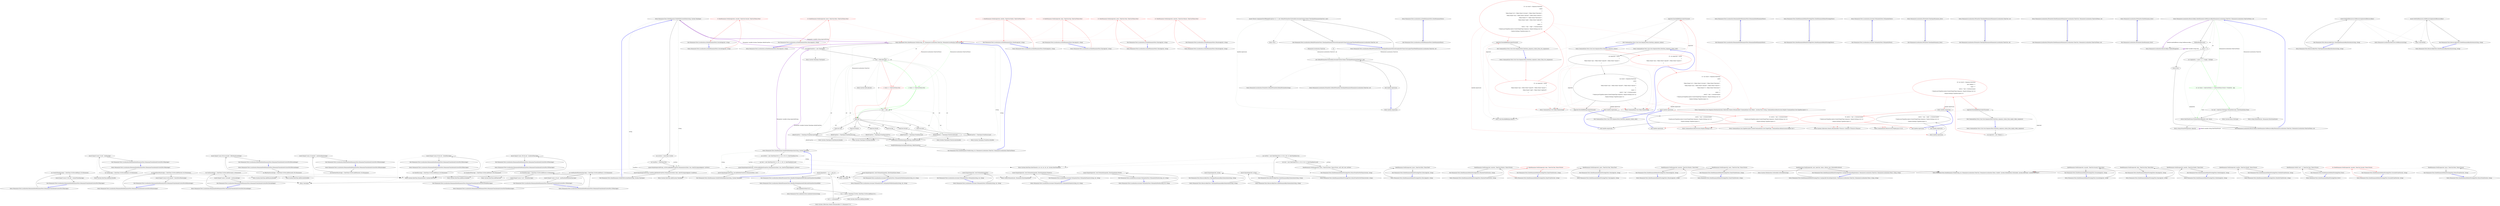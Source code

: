 digraph  {
n0 [cluster="Humanizer.Tests.DateHumanize.VerifyWithCurrentDate(string, System.TimeSpan)", label="Entry Humanizer.Tests.DateHumanize.VerifyWithCurrentDate(string, System.TimeSpan)", span="8-8"];
n1 [cluster="Humanizer.Tests.DateHumanize.VerifyWithCurrentDate(string, System.TimeSpan)", label="var utcNow = DateTime.UtcNow", span="10-10"];
n3 [cluster="Humanizer.Tests.DateHumanize.VerifyWithCurrentDate(string, System.TimeSpan)", label="Assert.Equal(expectedString, utcNow.Add(deltaFromNow).Humanize(utcDate: true, dateToCompareAgainst: utcNow))", span="14-14"];
n4 [cluster="Humanizer.Tests.DateHumanize.VerifyWithCurrentDate(string, System.TimeSpan)", label="Assert.Equal(expectedString, localNow.Add(deltaFromNow).Humanize(utcDate: false, dateToCompareAgainst: localNow))", span="15-15"];
n2 [cluster="Humanizer.Tests.DateHumanize.VerifyWithCurrentDate(string, System.TimeSpan)", label="var localNow = DateTime.Now", span="11-11"];
n6 [cluster="System.DateTime.Add(System.TimeSpan)", label="Entry System.DateTime.Add(System.TimeSpan)", span="0-0"];
n7 [cluster="System.DateTime.Humanize(bool, System.DateTime?)", label="Entry System.DateTime.Humanize(bool, System.DateTime?)", span="19-19"];
n8 [cluster="Unk.Equal", label="Entry Unk.Equal", span=""];
n5 [cluster="Humanizer.Tests.DateHumanize.VerifyWithCurrentDate(string, System.TimeSpan)", label="Exit Humanizer.Tests.DateHumanize.VerifyWithCurrentDate(string, System.TimeSpan)", span="8-8"];
n9 [cluster="Humanizer.Tests.DateHumanize.VerifyWithDateInjection(string, System.TimeSpan)", label="Entry Humanizer.Tests.DateHumanize.VerifyWithDateInjection(string, System.TimeSpan)", span="18-18"];
n10 [cluster="Humanizer.Tests.DateHumanize.VerifyWithDateInjection(string, System.TimeSpan)", label="var utcNow = new DateTime(2013, 6, 20, 9, 58, 22, DateTimeKind.Utc)", span="20-20"];
n12 [cluster="Humanizer.Tests.DateHumanize.VerifyWithDateInjection(string, System.TimeSpan)", label="Assert.Equal(expectedString, utcNow.Add(deltaFromNow).Humanize(utcDate: true, dateToCompareAgainst: utcNow))", span="23-23"];
n13 [cluster="Humanizer.Tests.DateHumanize.VerifyWithDateInjection(string, System.TimeSpan)", label="Assert.Equal(expectedString, now.Add(deltaFromNow).Humanize(false, now))", span="24-24"];
n11 [cluster="Humanizer.Tests.DateHumanize.VerifyWithDateInjection(string, System.TimeSpan)", label="var now = new DateTime(2013, 6, 20, 11, 58, 22, DateTimeKind.Local)", span="21-21"];
n15 [cluster="System.DateTime.DateTime(int, int, int, int, int, int, System.DateTimeKind)", label="Entry System.DateTime.DateTime(int, int, int, int, int, int, System.DateTimeKind)", span="0-0"];
n14 [cluster="Humanizer.Tests.DateHumanize.VerifyWithDateInjection(string, System.TimeSpan)", label="Exit Humanizer.Tests.DateHumanize.VerifyWithDateInjection(string, System.TimeSpan)", span="18-18"];
n16 [cluster="Humanizer.Tests.DateHumanize.Verify(string, int, Humanizer.Localisation.TimeUnit, Humanizer.Localisation.TimeUnitTense)", label="Entry Humanizer.Tests.DateHumanize.Verify(string, int, Humanizer.Localisation.TimeUnit, Humanizer.Localisation.TimeUnitTense)", span="27-27"];
n17 [cluster="Humanizer.Tests.DateHumanize.Verify(string, int, Humanizer.Localisation.TimeUnit, Humanizer.Localisation.TimeUnitTense)", label="var deltaFromNow = new TimeSpan()", span="29-29"];
n18 [cluster="Humanizer.Tests.DateHumanize.Verify(string, int, Humanizer.Localisation.TimeUnit, Humanizer.Localisation.TimeUnitTense)", label="unit = Math.Abs(unit)", span="30-30"];
n19 [cluster="Humanizer.Tests.DateHumanize.Verify(string, int, Humanizer.Localisation.TimeUnit, Humanizer.Localisation.TimeUnitTense)", color=red, community=0, label="1: tense == TimeUnitTense.Past", span="32-32"];
n21 [cluster="Humanizer.Tests.DateHumanize.Verify(string, int, Humanizer.Localisation.TimeUnit, Humanizer.Localisation.TimeUnitTense)", label=timeUnit, span="35-35"];
n34 [cluster="Humanizer.Tests.DateHumanize.Verify(string, int, Humanizer.Localisation.TimeUnit, Humanizer.Localisation.TimeUnitTense)", label="VerifyWithCurrentDate(expectedString, deltaFromNow)", span="57-57"];
n35 [cluster="Humanizer.Tests.DateHumanize.Verify(string, int, Humanizer.Localisation.TimeUnit, Humanizer.Localisation.TimeUnitTense)", label="VerifyWithDateInjection(expectedString, deltaFromNow)", span="58-58"];
n37 [cluster="System.TimeSpan.TimeSpan()", label="Entry System.TimeSpan.TimeSpan()", span="0-0"];
n38 [cluster="System.Math.Abs(int)", label="Entry System.Math.Abs(int)", span="0-0"];
n20 [cluster="Humanizer.Tests.DateHumanize.Verify(string, int, Humanizer.Localisation.TimeUnit, Humanizer.Localisation.TimeUnitTense)", label="unit = -unit", span="33-33"];
n23 [cluster="Humanizer.Tests.DateHumanize.Verify(string, int, Humanizer.Localisation.TimeUnit, Humanizer.Localisation.TimeUnitTense)", label="deltaFromNow = TimeSpan.FromSeconds(unit)", span="38-38"];
n25 [cluster="Humanizer.Tests.DateHumanize.Verify(string, int, Humanizer.Localisation.TimeUnit, Humanizer.Localisation.TimeUnitTense)", label="deltaFromNow = TimeSpan.FromMinutes(unit)", span="41-41"];
n27 [cluster="Humanizer.Tests.DateHumanize.Verify(string, int, Humanizer.Localisation.TimeUnit, Humanizer.Localisation.TimeUnitTense)", label="deltaFromNow = TimeSpan.FromHours(unit)", span="44-44"];
n29 [cluster="Humanizer.Tests.DateHumanize.Verify(string, int, Humanizer.Localisation.TimeUnit, Humanizer.Localisation.TimeUnitTense)", label="deltaFromNow = TimeSpan.FromDays(unit)", span="47-47"];
n31 [cluster="Humanizer.Tests.DateHumanize.Verify(string, int, Humanizer.Localisation.TimeUnit, Humanizer.Localisation.TimeUnitTense)", label="deltaFromNow = TimeSpan.FromDays(unit*31)", span="50-50"];
n33 [cluster="Humanizer.Tests.DateHumanize.Verify(string, int, Humanizer.Localisation.TimeUnit, Humanizer.Localisation.TimeUnitTense)", label="deltaFromNow = TimeSpan.FromDays(unit*366)", span="53-53"];
n22 [cluster="Humanizer.Tests.DateHumanize.Verify(string, int, Humanizer.Localisation.TimeUnit, Humanizer.Localisation.TimeUnitTense)", label="TimeUnit.Second", span="37-37"];
n24 [cluster="Humanizer.Tests.DateHumanize.Verify(string, int, Humanizer.Localisation.TimeUnit, Humanizer.Localisation.TimeUnitTense)", label="TimeUnit.Minute", span="40-40"];
n26 [cluster="Humanizer.Tests.DateHumanize.Verify(string, int, Humanizer.Localisation.TimeUnit, Humanizer.Localisation.TimeUnitTense)", label="TimeUnit.Hour", span="43-43"];
n28 [cluster="Humanizer.Tests.DateHumanize.Verify(string, int, Humanizer.Localisation.TimeUnit, Humanizer.Localisation.TimeUnitTense)", label="TimeUnit.Day", span="46-46"];
n30 [cluster="Humanizer.Tests.DateHumanize.Verify(string, int, Humanizer.Localisation.TimeUnit, Humanizer.Localisation.TimeUnitTense)", label="TimeUnit.Month", span="49-49"];
n32 [cluster="Humanizer.Tests.DateHumanize.Verify(string, int, Humanizer.Localisation.TimeUnit, Humanizer.Localisation.TimeUnitTense)", label="TimeUnit.Year", span="52-52"];
n39 [cluster="System.TimeSpan.FromSeconds(double)", label="Entry System.TimeSpan.FromSeconds(double)", span="0-0"];
n42 [cluster="System.TimeSpan.FromDays(double)", label="Entry System.TimeSpan.FromDays(double)", span="0-0"];
n40 [cluster="System.TimeSpan.FromMinutes(double)", label="Entry System.TimeSpan.FromMinutes(double)", span="0-0"];
n41 [cluster="System.TimeSpan.FromHours(double)", label="Entry System.TimeSpan.FromHours(double)", span="0-0"];
n36 [cluster="Humanizer.Tests.DateHumanize.Verify(string, int, Humanizer.Localisation.TimeUnit, Humanizer.Localisation.TimeUnitTense)", label="Exit Humanizer.Tests.DateHumanize.Verify(string, int, Humanizer.Localisation.TimeUnit, Humanizer.Localisation.TimeUnitTense)", span="27-27"];
d19 [cluster="Humanizer.Tests.DateHumanize.Verify(string, int, Humanizer.Localisation.TimeUnit, Humanizer.Localisation.TimeUnitTense)", color=green, community=0, label="1: tense == TimeUnitTense.Past", span="32-32"];
m0_7 [cluster="Humanizer.Localisation.Formatters.DefaultFormatter.DefaultFormatter(string)", file="DateHumanizeExtensions.cs", label="Entry Humanizer.Localisation.Formatters.DefaultFormatter.DefaultFormatter(string)", span="16-16"];
m0_3 [cluster="Unk.>", file="DateHumanizeExtensions.cs", label="Entry Unk.>", span=""];
m0_17 [cluster="System.Collections.Generic.IEnumerable<T>.Humanize<T>()", file="DateHumanizeExtensions.cs", label="Entry System.Collections.Generic.IEnumerable<T>.Humanize<T>()", span="17-17"];
m0_0 [cluster="Humanizer.Tests.Localisation.DefaultFormatterTests.TimeSpanHumanizeThrowsExceptionForTimeUnitsLargerThanWeek(Humanizer.Localisation.TimeUnit, int)", file="DateHumanizeExtensions.cs", label="Entry Humanizer.Tests.Localisation.DefaultFormatterTests.TimeSpanHumanizeThrowsExceptionForTimeUnitsLargerThanWeek(Humanizer.Localisation.TimeUnit, int)", span="17-17"];
m0_1 [cluster="Humanizer.Tests.Localisation.DefaultFormatterTests.TimeSpanHumanizeThrowsExceptionForTimeUnitsLargerThanWeek(Humanizer.Localisation.TimeUnit, int)", file="DateHumanizeExtensions.cs", label="Assert.Throws<ArgumentOutOfRangeException>(() => new DefaultFormatter(CultureInfo.InvariantCulture.Name).TimeSpanHumanize(timeUnit, unit))", span="19-19"];
m0_2 [cluster="Humanizer.Tests.Localisation.DefaultFormatterTests.TimeSpanHumanizeThrowsExceptionForTimeUnitsLargerThanWeek(Humanizer.Localisation.TimeUnit, int)", file="DateHumanizeExtensions.cs", label="Exit Humanizer.Tests.Localisation.DefaultFormatterTests.TimeSpanHumanizeThrowsExceptionForTimeUnitsLargerThanWeek(Humanizer.Localisation.TimeUnit, int)", span="17-17"];
m0_8 [cluster="Humanizer.Localisation.Formatters.DefaultFormatter.TimeSpanHumanize(Humanizer.Localisation.TimeUnit, int)", file="DateHumanizeExtensions.cs", label="Entry Humanizer.Localisation.Formatters.DefaultFormatter.TimeSpanHumanize(Humanizer.Localisation.TimeUnit, int)", span="58-58"];
m0_15 [cluster="Humanizer.Tests.AmbientCulture.AmbientCulture(string)", file="DateHumanizeExtensions.cs", label="Entry Humanizer.Tests.AmbientCulture.AmbientCulture(string)", span="19-19"];
m0_9 [cluster="Humanizer.Tests.Localisation.DefaultFormatterTests.HandlesNotImplementedCollectionFormattersGracefully()", file="DateHumanizeExtensions.cs", label="Entry Humanizer.Tests.Localisation.DefaultFormatterTests.HandlesNotImplementedCollectionFormattersGracefully()", span="23-23"];
m0_10 [cluster="Humanizer.Tests.Localisation.DefaultFormatterTests.HandlesNotImplementedCollectionFormattersGracefully()", file="DateHumanizeExtensions.cs", label="new AmbientCulture(''es'')", span="25-25"];
m0_11 [cluster="Humanizer.Tests.Localisation.DefaultFormatterTests.HandlesNotImplementedCollectionFormattersGracefully()", file="DateHumanizeExtensions.cs", label="var a = new[] { DateTime.UtcNow, DateTime.UtcNow.AddDays(10) }", span="27-27"];
m0_12 [cluster="Humanizer.Tests.Localisation.DefaultFormatterTests.HandlesNotImplementedCollectionFormattersGracefully()", file="DateHumanizeExtensions.cs", label="var b = a.Humanize()", span="28-28"];
m0_13 [cluster="Humanizer.Tests.Localisation.DefaultFormatterTests.HandlesNotImplementedCollectionFormattersGracefully()", file="DateHumanizeExtensions.cs", label="Assert.Equal(a[0] + '' & '' + a[1], b)", span="30-30"];
m0_14 [cluster="Humanizer.Tests.Localisation.DefaultFormatterTests.HandlesNotImplementedCollectionFormattersGracefully()", file="DateHumanizeExtensions.cs", label="Exit Humanizer.Tests.Localisation.DefaultFormatterTests.HandlesNotImplementedCollectionFormattersGracefully()", span="23-23"];
m0_4 [cluster="lambda expression", file="DateHumanizeExtensions.cs", label="Entry lambda expression", span="19-19"];
m0_5 [cluster="lambda expression", file="DateHumanizeExtensions.cs", label="new DefaultFormatter(CultureInfo.InvariantCulture.Name).TimeSpanHumanize(timeUnit, unit)", span="19-19"];
m0_6 [cluster="lambda expression", file="DateHumanizeExtensions.cs", label="Exit lambda expression", span="19-19"];
m0_16 [cluster="System.DateTime.AddDays(double)", file="DateHumanizeExtensions.cs", label="Entry System.DateTime.AddDays(double)", span="0-0"];
m0_19 [file="DateHumanizeExtensions.cs", label="Humanizer.Localisation.TimeUnit", span=""];
m0_20 [file="DateHumanizeExtensions.cs", label=int, span=""];
m1_15 [cluster="Humanizer.Tests.Localisation.ar.DateHumanizeTests.SecondsAgo(int, string)", file="DateHumanizeTests.cs", label="Entry Humanizer.Tests.Localisation.ar.DateHumanizeTests.SecondsAgo(int, string)", span="55-55"];
m1_16 [cluster="Humanizer.Tests.Localisation.ar.DateHumanizeTests.SecondsAgo(int, string)", color=red, community=0, file="DateHumanizeTests.cs", label="6: DateHumanize.Verify(expected, seconds, TimeUnit.Second, TimeUnitTense.Past)", span="57-57"];
m1_17 [cluster="Humanizer.Tests.Localisation.ar.DateHumanizeTests.SecondsAgo(int, string)", file="DateHumanizeTests.cs", label="Exit Humanizer.Tests.Localisation.ar.DateHumanizeTests.SecondsAgo(int, string)", span="55-55"];
m1_6 [cluster="Humanizer.Tests.Localisation.ar.DateHumanizeTests.HoursAgo(int, string)", file="DateHumanizeTests.cs", label="Entry Humanizer.Tests.Localisation.ar.DateHumanizeTests.HoursAgo(int, string)", span="25-25"];
m1_7 [cluster="Humanizer.Tests.Localisation.ar.DateHumanizeTests.HoursAgo(int, string)", color=red, community=0, file="DateHumanizeTests.cs", label="13: DateHumanize.Verify(expected, hours, TimeUnit.Hour, TimeUnitTense.Past)", span="27-27"];
m1_8 [cluster="Humanizer.Tests.Localisation.ar.DateHumanizeTests.HoursAgo(int, string)", file="DateHumanizeTests.cs", label="Exit Humanizer.Tests.Localisation.ar.DateHumanizeTests.HoursAgo(int, string)", span="25-25"];
m1_12 [cluster="Humanizer.Tests.Localisation.ar.DateHumanizeTests.MonthsAgo(int, string)", file="DateHumanizeTests.cs", label="Entry Humanizer.Tests.Localisation.ar.DateHumanizeTests.MonthsAgo(int, string)", span="45-45"];
m1_13 [cluster="Humanizer.Tests.Localisation.ar.DateHumanizeTests.MonthsAgo(int, string)", color=red, community=0, file="DateHumanizeTests.cs", label="1: DateHumanize.Verify(expected, months, TimeUnit.Month, TimeUnitTense.Past)", span="47-47"];
m1_14 [cluster="Humanizer.Tests.Localisation.ar.DateHumanizeTests.MonthsAgo(int, string)", file="DateHumanizeTests.cs", label="Exit Humanizer.Tests.Localisation.ar.DateHumanizeTests.MonthsAgo(int, string)", span="45-45"];
m1_2 [cluster="Humanizer.Tests.Localisation.ar.DateHumanizeTests.DaysAgo(int, string)", file="DateHumanizeTests.cs", label="Entry Humanizer.Tests.Localisation.ar.DateHumanizeTests.DaysAgo(int, string)", span="15-15"];
m1_3 [cluster="Humanizer.Tests.Localisation.ar.DateHumanizeTests.DaysAgo(int, string)", color=red, community=0, file="DateHumanizeTests.cs", label="6: DateHumanize.Verify(expected, days, TimeUnit.Day, TimeUnitTense.Past)", span="17-17"];
m1_4 [cluster="Humanizer.Tests.Localisation.ar.DateHumanizeTests.DaysAgo(int, string)", file="DateHumanizeTests.cs", label="Exit Humanizer.Tests.Localisation.ar.DateHumanizeTests.DaysAgo(int, string)", span="15-15"];
m1_18 [cluster="Humanizer.Tests.Localisation.ar.DateHumanizeTests.YearsAgo(int, string)", file="DateHumanizeTests.cs", label="Entry Humanizer.Tests.Localisation.ar.DateHumanizeTests.YearsAgo(int, string)", span="65-65"];
m1_19 [cluster="Humanizer.Tests.Localisation.ar.DateHumanizeTests.YearsAgo(int, string)", color=red, community=0, file="DateHumanizeTests.cs", label="13: DateHumanize.Verify(expected, years, TimeUnit.Year, TimeUnitTense.Past)", span="67-67"];
m1_20 [cluster="Humanizer.Tests.Localisation.ar.DateHumanizeTests.YearsAgo(int, string)", file="DateHumanizeTests.cs", label="Exit Humanizer.Tests.Localisation.ar.DateHumanizeTests.YearsAgo(int, string)", span="65-65"];
m1_9 [cluster="Humanizer.Tests.Localisation.ar.DateHumanizeTests.MinutesAgo(int, string)", file="DateHumanizeTests.cs", label="Entry Humanizer.Tests.Localisation.ar.DateHumanizeTests.MinutesAgo(int, string)", span="35-35"];
m1_10 [cluster="Humanizer.Tests.Localisation.ar.DateHumanizeTests.MinutesAgo(int, string)", color=red, community=0, file="DateHumanizeTests.cs", label="13: DateHumanize.Verify(expected, minutes, TimeUnit.Minute, TimeUnitTense.Past)", span="37-37"];
m1_11 [cluster="Humanizer.Tests.Localisation.ar.DateHumanizeTests.MinutesAgo(int, string)", file="DateHumanizeTests.cs", label="Exit Humanizer.Tests.Localisation.ar.DateHumanizeTests.MinutesAgo(int, string)", span="35-35"];
m1_0 [cluster="Humanizer.Tests.Localisation.ar.DateHumanizeTests.DateHumanizeTests()", file="DateHumanizeTests.cs", label="Entry Humanizer.Tests.Localisation.ar.DateHumanizeTests.DateHumanizeTests()", span="7-7"];
m1_1 [cluster="Humanizer.Tests.Localisation.ar.DateHumanizeTests.DateHumanizeTests()", file="DateHumanizeTests.cs", label="Exit Humanizer.Tests.Localisation.ar.DateHumanizeTests.DateHumanizeTests()", span="7-7"];
m3_32 [cluster="CommandLine.Tests.Unit.Core.SequenceTests.Partition_sequence_values_only()", file="DateHumanizeTests.nb-NO.cs", label="Entry CommandLine.Tests.Unit.Core.SequenceTests.Partition_sequence_values_only()", span="76-76"];
m3_33 [cluster="CommandLine.Tests.Unit.Core.SequenceTests.Partition_sequence_values_only()", file="DateHumanizeTests.nb-NO.cs", label="var expected = new[]\r\n                {\r\n                    Token.Name(''seq''), Token.Value(''seqval0''), Token.Value(''seqval1'')\r\n                }", span="78-81"];
m3_34 [cluster="CommandLine.Tests.Unit.Core.SequenceTests.Partition_sequence_values_only()", file="DateHumanizeTests.nb-NO.cs", label="var result = Sequence.Partition(\r\n                new[]\r\n                    {\r\n                        Token.Name(''seq''), Token.Value(''seqval0''), Token.Value(''seqval1'')\r\n                    },\r\n                name =>\r\n                    new[] { ''seq'' }.Contains(name)\r\n                        ? Maybe.Just(TypeDescriptor.Create(TargetType.Sequence, Maybe.Nothing<int>()))\r\n                        : Maybe.Nothing<TypeDescriptor>())", span="83-91"];
m3_35 [cluster="CommandLine.Tests.Unit.Core.SequenceTests.Partition_sequence_values_only()", file="DateHumanizeTests.nb-NO.cs", label="expected.ShouldAllBeEquivalentTo(result)", span="93-93"];
m3_36 [cluster="CommandLine.Tests.Unit.Core.SequenceTests.Partition_sequence_values_only()", file="DateHumanizeTests.nb-NO.cs", label="Exit CommandLine.Tests.Unit.Core.SequenceTests.Partition_sequence_values_only()", span="76-76"];
m3_10 [cluster="System.Collections.Generic.IEnumerable<TSource>.Contains<TSource>(TSource)", file="DateHumanizeTests.nb-NO.cs", label="Entry System.Collections.Generic.IEnumerable<TSource>.Contains<TSource>(TSource)", span="0-0"];
m3_19 [cluster="CommandLine.Core.Token.Name(string)", file="DateHumanizeTests.nb-NO.cs", label="Entry CommandLine.Core.Token.Name(string)", span="19-19"];
m3_12 [cluster="CommandLine.Core.TypeDescriptor.Create(CommandLine.Core.TargetType, CommandLine.Infrastructure.Maybe<int>)", file="DateHumanizeTests.nb-NO.cs", label="Entry CommandLine.Core.TypeDescriptor.Create(CommandLine.Core.TargetType, CommandLine.Infrastructure.Maybe<int>)", span="36-36"];
m3_5 [cluster="CommandLine.Core.Sequence.Partition(System.Collections.Generic.IEnumerable<CommandLine.Core.Token>, System.Func<string, CommandLine.Infrastructure.Maybe<CommandLine.Core.TypeDescriptor>>)", file="DateHumanizeTests.nb-NO.cs", label="Entry CommandLine.Core.Sequence.Partition(System.Collections.Generic.IEnumerable<CommandLine.Core.Token>, System.Func<string, CommandLine.Infrastructure.Maybe<CommandLine.Core.TypeDescriptor>>)", span="11-11"];
m3_13 [cluster="CommandLine.Infrastructure.Maybe.Just<T>(T)", file="DateHumanizeTests.nb-NO.cs", label="Entry CommandLine.Infrastructure.Maybe.Just<T>(T)", span="68-68"];
m3_11 [cluster="CommandLine.Infrastructure.Maybe.Nothing<T>()", file="DateHumanizeTests.nb-NO.cs", label="Entry CommandLine.Infrastructure.Maybe.Nothing<T>()", span="63-63"];
m3_14 [cluster="CommandLine.Tests.Unit.Core.SequenceTests.Partition_sequence_values()", file="DateHumanizeTests.nb-NO.cs", label="Entry CommandLine.Tests.Unit.Core.SequenceTests.Partition_sequence_values()", span="28-28"];
m3_15 [cluster="CommandLine.Tests.Unit.Core.SequenceTests.Partition_sequence_values()", color=red, community=0, file="DateHumanizeTests.nb-NO.cs", label="22: var expected = new[]\r\n                {\r\n                    Token.Name(''seq''), Token.Value(''seqval0''), Token.Value(''seqval1'')\r\n                }", span="30-33"];
m3_16 [cluster="CommandLine.Tests.Unit.Core.SequenceTests.Partition_sequence_values()", color=red, community=0, file="DateHumanizeTests.nb-NO.cs", label="22: var result = Sequence.Partition(\r\n                new[]\r\n                    {\r\n                        Token.Name(''str''), Token.Value(''strvalue''), Token.Value(''freevalue''),\r\n                        Token.Name(''seq''), Token.Value(''seqval0''), Token.Value(''seqval1''),\r\n                        Token.Name(''x''), Token.Value(''freevalue2'')\r\n                    },\r\n                name =>\r\n                    new[] { ''seq'' }.Contains(name)\r\n                        ? Maybe.Just(TypeDescriptor.Create(TargetType.Sequence, Maybe.Nothing<int>()))\r\n                        : Maybe.Nothing<TypeDescriptor>())", span="35-45"];
m3_17 [cluster="CommandLine.Tests.Unit.Core.SequenceTests.Partition_sequence_values()", file="DateHumanizeTests.nb-NO.cs", label="expected.ShouldAllBeEquivalentTo(result)", span="47-47"];
m3_18 [cluster="CommandLine.Tests.Unit.Core.SequenceTests.Partition_sequence_values()", file="DateHumanizeTests.nb-NO.cs", label="Exit CommandLine.Tests.Unit.Core.SequenceTests.Partition_sequence_values()", span="28-28"];
m3_0 [cluster="CommandLine.Tests.Unit.Core.SequenceTests.Partition_sequence_values_from_empty_token_sequence()", file="DateHumanizeTests.nb-NO.cs", label="Entry CommandLine.Tests.Unit.Core.SequenceTests.Partition_sequence_values_from_empty_token_sequence()", span="13-13"];
m3_1 [cluster="CommandLine.Tests.Unit.Core.SequenceTests.Partition_sequence_values_from_empty_token_sequence()", file="DateHumanizeTests.nb-NO.cs", label="var expected = new Token[] { }", span="15-15"];
m3_2 [cluster="CommandLine.Tests.Unit.Core.SequenceTests.Partition_sequence_values_from_empty_token_sequence()", color=red, community=0, file="DateHumanizeTests.nb-NO.cs", label="18: var result = Sequence.Partition(\r\n                new Token[] { },\r\n                name =>\r\n                    new[] { ''seq'' }.Contains(name)\r\n                        ? Maybe.Just(TypeDescriptor.Create(TargetType.Sequence, Maybe.Nothing<int>()))\r\n                        : Maybe.Nothing<TypeDescriptor>())", span="17-22"];
m3_3 [cluster="CommandLine.Tests.Unit.Core.SequenceTests.Partition_sequence_values_from_empty_token_sequence()", file="DateHumanizeTests.nb-NO.cs", label="expected.ShouldAllBeEquivalentTo(result)", span="24-24"];
m3_4 [cluster="CommandLine.Tests.Unit.Core.SequenceTests.Partition_sequence_values_from_empty_token_sequence()", file="DateHumanizeTests.nb-NO.cs", label="Exit CommandLine.Tests.Unit.Core.SequenceTests.Partition_sequence_values_from_empty_token_sequence()", span="13-13"];
m3_24 [cluster="CommandLine.Tests.Unit.Core.SequenceTests.Partition_sequence_values_from_two_sequneces()", file="DateHumanizeTests.nb-NO.cs", label="Entry CommandLine.Tests.Unit.Core.SequenceTests.Partition_sequence_values_from_two_sequneces()", span="51-51"];
m3_25 [cluster="CommandLine.Tests.Unit.Core.SequenceTests.Partition_sequence_values_from_two_sequneces()", color=red, community=0, file="DateHumanizeTests.nb-NO.cs", label="22: var expected = new[]\r\n                {\r\n                    Token.Name(''seq''), Token.Value(''seqval0''), Token.Value(''seqval1''),\r\n                    Token.Name(''seqb''), Token.Value(''seqbval0'')\r\n                }", span="53-57"];
m3_26 [cluster="CommandLine.Tests.Unit.Core.SequenceTests.Partition_sequence_values_from_two_sequneces()", color=red, community=0, file="DateHumanizeTests.nb-NO.cs", label="22: var result = Sequence.Partition(\r\n                new[]\r\n                    {\r\n                        Token.Name(''str''), Token.Value(''strvalue''), Token.Value(''freevalue''),\r\n                        Token.Name(''seq''), Token.Value(''seqval0''), Token.Value(''seqval1''),\r\n                        Token.Name(''x''), Token.Value(''freevalue2''),\r\n                        Token.Name(''seqb''), Token.Value(''seqbval0'')\r\n                    },\r\n                name =>\r\n                    new[] { ''seq'', ''seqb'' }.Contains(name)\r\n                        ? Maybe.Just(TypeDescriptor.Create(TargetType.Sequence, Maybe.Nothing<int>()))\r\n                        : Maybe.Nothing<TypeDescriptor>())", span="59-70"];
m3_27 [cluster="CommandLine.Tests.Unit.Core.SequenceTests.Partition_sequence_values_from_two_sequneces()", file="DateHumanizeTests.nb-NO.cs", label="expected.ShouldAllBeEquivalentTo(result)", span="72-72"];
m3_28 [cluster="CommandLine.Tests.Unit.Core.SequenceTests.Partition_sequence_values_from_two_sequneces()", file="DateHumanizeTests.nb-NO.cs", label="Exit CommandLine.Tests.Unit.Core.SequenceTests.Partition_sequence_values_from_two_sequneces()", span="51-51"];
m3_37 [cluster="lambda expression", file="DateHumanizeTests.nb-NO.cs", label="Entry lambda expression", span="88-91"];
m3_7 [cluster="lambda expression", file="DateHumanizeTests.nb-NO.cs", label="Entry lambda expression", span="19-22"];
m3_8 [cluster="lambda expression", color=red, community=0, file="DateHumanizeTests.nb-NO.cs", label="16: new[] { ''seq'' }.Contains(name)\r\n                        ? Maybe.Just(TypeDescriptor.Create(TargetType.Sequence, Maybe.Nothing<int>()))\r\n                        : Maybe.Nothing<TypeDescriptor>()", span="20-22"];
m3_9 [cluster="lambda expression", file="DateHumanizeTests.nb-NO.cs", label="Exit lambda expression", span="19-22"];
m3_21 [cluster="lambda expression", file="DateHumanizeTests.nb-NO.cs", label="Entry lambda expression", span="42-45"];
m3_22 [cluster="lambda expression", color=red, community=0, file="DateHumanizeTests.nb-NO.cs", label="25: new[] { ''seq'' }.Contains(name)\r\n                        ? Maybe.Just(TypeDescriptor.Create(TargetType.Sequence, Maybe.Nothing<int>()))\r\n                        : Maybe.Nothing<TypeDescriptor>()", span="43-45"];
m3_23 [cluster="lambda expression", file="DateHumanizeTests.nb-NO.cs", label="Exit lambda expression", span="42-45"];
m3_29 [cluster="lambda expression", file="DateHumanizeTests.nb-NO.cs", label="Entry lambda expression", span="67-70"];
m3_30 [cluster="lambda expression", file="DateHumanizeTests.nb-NO.cs", label="new[] { ''seq'', ''seqb'' }.Contains(name)\r\n                        ? Maybe.Just(TypeDescriptor.Create(TargetType.Sequence, Maybe.Nothing<int>()))\r\n                        : Maybe.Nothing<TypeDescriptor>()", span="68-70"];
m3_31 [cluster="lambda expression", file="DateHumanizeTests.nb-NO.cs", label="Exit lambda expression", span="67-70"];
m3_38 [cluster="lambda expression", file="DateHumanizeTests.nb-NO.cs", label="new[] { ''seq'' }.Contains(name)\r\n                        ? Maybe.Just(TypeDescriptor.Create(TargetType.Sequence, Maybe.Nothing<int>()))\r\n                        : Maybe.Nothing<TypeDescriptor>()", span="89-91"];
m3_39 [cluster="lambda expression", file="DateHumanizeTests.nb-NO.cs", label="Exit lambda expression", span="88-91"];
m3_20 [cluster="CommandLine.Core.Token.Value(string)", file="DateHumanizeTests.nb-NO.cs", label="Entry CommandLine.Core.Token.Value(string)", span="24-24"];
m3_6 [cluster="Unk.ShouldAllBeEquivalentTo", file="DateHumanizeTests.nb-NO.cs", label="Entry Unk.ShouldAllBeEquivalentTo", span=""];
m4_22 [cluster="Humanizer.Tests.Localisation.RomanianDateHumanizeTests.RomanianTranslationIsCorrectFor2SecondsAgo()", file="DateHumanizeTests.ro-RO.cs", label="Entry Humanizer.Tests.Localisation.RomanianDateHumanizeTests.RomanianTranslationIsCorrectFor2SecondsAgo()", span="49-49"];
m4_23 [cluster="Humanizer.Tests.Localisation.RomanianDateHumanizeTests.RomanianTranslationIsCorrectFor2SecondsAgo()", file="DateHumanizeTests.ro-RO.cs", label="var twoSecondsAgo = DateTime.UtcNow.AddSeconds(-2).Humanize()", span="51-51"];
m4_24 [cluster="Humanizer.Tests.Localisation.RomanianDateHumanizeTests.RomanianTranslationIsCorrectFor2SecondsAgo()", file="DateHumanizeTests.ro-RO.cs", label="Assert.Equal(''acum 2 secunde'', twoSecondsAgo)", span="53-53"];
m4_25 [cluster="Humanizer.Tests.Localisation.RomanianDateHumanizeTests.RomanianTranslationIsCorrectFor2SecondsAgo()", file="DateHumanizeTests.ro-RO.cs", label="Exit Humanizer.Tests.Localisation.RomanianDateHumanizeTests.RomanianTranslationIsCorrectFor2SecondsAgo()", span="49-49"];
m4_13 [cluster="Humanizer.Tests.Localisation.RomanianDateHumanizeTests.RomanianTranslationIsCorrectFor19MinutesAgo()", file="DateHumanizeTests.ro-RO.cs", label="Entry Humanizer.Tests.Localisation.RomanianDateHumanizeTests.RomanianTranslationIsCorrectFor19MinutesAgo()", span="33-33"];
m4_14 [cluster="Humanizer.Tests.Localisation.RomanianDateHumanizeTests.RomanianTranslationIsCorrectFor19MinutesAgo()", file="DateHumanizeTests.ro-RO.cs", label="var nineteenMinutesAgo = DateTime.UtcNow.AddMinutes(-19).Humanize()", span="35-35"];
m4_15 [cluster="Humanizer.Tests.Localisation.RomanianDateHumanizeTests.RomanianTranslationIsCorrectFor19MinutesAgo()", file="DateHumanizeTests.ro-RO.cs", label="Assert.Equal(''acum 19 minute'', nineteenMinutesAgo)", span="37-37"];
m4_16 [cluster="Humanizer.Tests.Localisation.RomanianDateHumanizeTests.RomanianTranslationIsCorrectFor19MinutesAgo()", file="DateHumanizeTests.ro-RO.cs", label="Exit Humanizer.Tests.Localisation.RomanianDateHumanizeTests.RomanianTranslationIsCorrectFor19MinutesAgo()", span="33-33"];
m4_17 [cluster="System.DateTime.AddMinutes(double)", file="DateHumanizeTests.ro-RO.cs", label="Entry System.DateTime.AddMinutes(double)", span="0-0"];
m4_31 [cluster="Humanizer.Tests.Localisation.RomanianDateHumanizeTests.RomanianTranslationIsCorrectFor10DaysAgo()", file="DateHumanizeTests.ro-RO.cs", label="Entry Humanizer.Tests.Localisation.RomanianDateHumanizeTests.RomanianTranslationIsCorrectFor10DaysAgo()", span="65-65"];
m4_32 [cluster="Humanizer.Tests.Localisation.RomanianDateHumanizeTests.RomanianTranslationIsCorrectFor10DaysAgo()", file="DateHumanizeTests.ro-RO.cs", label="var tenDaysAgo = DateTime.UtcNow.AddDays(-10).Humanize()", span="67-67"];
m4_33 [cluster="Humanizer.Tests.Localisation.RomanianDateHumanizeTests.RomanianTranslationIsCorrectFor10DaysAgo()", file="DateHumanizeTests.ro-RO.cs", label="Assert.Equal(''acum 10 zile'', tenDaysAgo)", span="69-69"];
m4_34 [cluster="Humanizer.Tests.Localisation.RomanianDateHumanizeTests.RomanianTranslationIsCorrectFor10DaysAgo()", file="DateHumanizeTests.ro-RO.cs", label="Exit Humanizer.Tests.Localisation.RomanianDateHumanizeTests.RomanianTranslationIsCorrectFor10DaysAgo()", span="65-65"];
m4_26 [cluster="System.DateTime.AddSeconds(double)", file="DateHumanizeTests.ro-RO.cs", label="Entry System.DateTime.AddSeconds(double)", span="0-0"];
m4_0 [cluster="Humanizer.Tests.Localisation.RomanianDateHumanizeTests.RomanianDateHumanizeTests()", file="DateHumanizeTests.ro-RO.cs", label="Entry Humanizer.Tests.Localisation.RomanianDateHumanizeTests.RomanianDateHumanizeTests()", span="12-12"];
m4_1 [cluster="Humanizer.Tests.Localisation.RomanianDateHumanizeTests.RomanianDateHumanizeTests()", file="DateHumanizeTests.ro-RO.cs", label="Exit Humanizer.Tests.Localisation.RomanianDateHumanizeTests.RomanianDateHumanizeTests()", span="12-12"];
m4_36 [cluster="Humanizer.Tests.Localisation.RomanianDateHumanizeTests.RomanianTranslationIsCorrectFor23DaysAgo()", file="DateHumanizeTests.ro-RO.cs", label="Entry Humanizer.Tests.Localisation.RomanianDateHumanizeTests.RomanianTranslationIsCorrectFor23DaysAgo()", span="73-73"];
m4_37 [cluster="Humanizer.Tests.Localisation.RomanianDateHumanizeTests.RomanianTranslationIsCorrectFor23DaysAgo()", file="DateHumanizeTests.ro-RO.cs", label="var twentyThreeDaysAgo = DateTime.UtcNow.AddDays(-23).Humanize()", span="75-75"];
m4_38 [cluster="Humanizer.Tests.Localisation.RomanianDateHumanizeTests.RomanianTranslationIsCorrectFor23DaysAgo()", file="DateHumanizeTests.ro-RO.cs", label="Assert.Equal(''acum 23 de zile'', twentyThreeDaysAgo)", span="77-77"];
m4_39 [cluster="Humanizer.Tests.Localisation.RomanianDateHumanizeTests.RomanianTranslationIsCorrectFor23DaysAgo()", file="DateHumanizeTests.ro-RO.cs", label="Exit Humanizer.Tests.Localisation.RomanianDateHumanizeTests.RomanianTranslationIsCorrectFor23DaysAgo()", span="73-73"];
m4_9 [cluster="Humanizer.Tests.Localisation.RomanianDateHumanizeTests.RomanianTranslationIsCorrectFor20HoursAgo()", file="DateHumanizeTests.ro-RO.cs", label="Entry Humanizer.Tests.Localisation.RomanianDateHumanizeTests.RomanianTranslationIsCorrectFor20HoursAgo()", span="25-25"];
m4_10 [cluster="Humanizer.Tests.Localisation.RomanianDateHumanizeTests.RomanianTranslationIsCorrectFor20HoursAgo()", file="DateHumanizeTests.ro-RO.cs", label="var threeHoursAgo = DateTime.UtcNow.AddHours(-20).Humanize()", span="27-27"];
m4_11 [cluster="Humanizer.Tests.Localisation.RomanianDateHumanizeTests.RomanianTranslationIsCorrectFor20HoursAgo()", file="DateHumanizeTests.ro-RO.cs", label="Assert.Equal(''acum 20 de ore'', threeHoursAgo)", span="29-29"];
m4_12 [cluster="Humanizer.Tests.Localisation.RomanianDateHumanizeTests.RomanianTranslationIsCorrectFor20HoursAgo()", file="DateHumanizeTests.ro-RO.cs", label="Exit Humanizer.Tests.Localisation.RomanianDateHumanizeTests.RomanianTranslationIsCorrectFor20HoursAgo()", span="25-25"];
m4_8 [cluster="Unk.Equal", file="DateHumanizeTests.ro-RO.cs", label="Entry Unk.Equal", span=""];
m4_44 [cluster="System.DateTime.AddYears(int)", file="DateHumanizeTests.ro-RO.cs", label="Entry System.DateTime.AddYears(int)", span="0-0"];
m4_45 [cluster="Humanizer.Tests.Localisation.RomanianDateHumanizeTests.RomanianTranslationIsCorrectFor100YearsAgo()", file="DateHumanizeTests.ro-RO.cs", label="Entry Humanizer.Tests.Localisation.RomanianDateHumanizeTests.RomanianTranslationIsCorrectFor100YearsAgo()", span="89-89"];
m4_46 [cluster="Humanizer.Tests.Localisation.RomanianDateHumanizeTests.RomanianTranslationIsCorrectFor100YearsAgo()", file="DateHumanizeTests.ro-RO.cs", label="var hunderedYearsAgo = DateTime.UtcNow.AddYears(-100).Humanize()", span="91-91"];
m4_47 [cluster="Humanizer.Tests.Localisation.RomanianDateHumanizeTests.RomanianTranslationIsCorrectFor100YearsAgo()", file="DateHumanizeTests.ro-RO.cs", label="Assert.Equal(''acum 100 de ani'', hunderedYearsAgo)", span="93-93"];
m4_48 [cluster="Humanizer.Tests.Localisation.RomanianDateHumanizeTests.RomanianTranslationIsCorrectFor100YearsAgo()", file="DateHumanizeTests.ro-RO.cs", label="Exit Humanizer.Tests.Localisation.RomanianDateHumanizeTests.RomanianTranslationIsCorrectFor100YearsAgo()", span="89-89"];
m4_18 [cluster="Humanizer.Tests.Localisation.RomanianDateHumanizeTests.RomanianTranslationIsCorrectFor44MinutesAgo()", file="DateHumanizeTests.ro-RO.cs", label="Entry Humanizer.Tests.Localisation.RomanianDateHumanizeTests.RomanianTranslationIsCorrectFor44MinutesAgo()", span="41-41"];
m4_19 [cluster="Humanizer.Tests.Localisation.RomanianDateHumanizeTests.RomanianTranslationIsCorrectFor44MinutesAgo()", file="DateHumanizeTests.ro-RO.cs", label="var fourtyFourMinutesAgo = DateTime.UtcNow.AddMinutes(-44).Humanize()", span="43-43"];
m4_20 [cluster="Humanizer.Tests.Localisation.RomanianDateHumanizeTests.RomanianTranslationIsCorrectFor44MinutesAgo()", file="DateHumanizeTests.ro-RO.cs", label="Assert.Equal(''acum 44 de minute'', fourtyFourMinutesAgo)", span="45-45"];
m4_21 [cluster="Humanizer.Tests.Localisation.RomanianDateHumanizeTests.RomanianTranslationIsCorrectFor44MinutesAgo()", file="DateHumanizeTests.ro-RO.cs", label="Exit Humanizer.Tests.Localisation.RomanianDateHumanizeTests.RomanianTranslationIsCorrectFor44MinutesAgo()", span="41-41"];
m4_2 [cluster="Humanizer.Tests.Localisation.RomanianDateHumanizeTests.RomanianTranslationIsCorrectForThreeHoursAgo()", file="DateHumanizeTests.ro-RO.cs", label="Entry Humanizer.Tests.Localisation.RomanianDateHumanizeTests.RomanianTranslationIsCorrectForThreeHoursAgo()", span="17-17"];
m4_3 [cluster="Humanizer.Tests.Localisation.RomanianDateHumanizeTests.RomanianTranslationIsCorrectForThreeHoursAgo()", file="DateHumanizeTests.ro-RO.cs", label="var threeHoursAgo = DateTime.UtcNow.AddHours(-3).Humanize()", span="19-19"];
m4_4 [cluster="Humanizer.Tests.Localisation.RomanianDateHumanizeTests.RomanianTranslationIsCorrectForThreeHoursAgo()", file="DateHumanizeTests.ro-RO.cs", label="Assert.Equal(''acum 3 ore'', threeHoursAgo)", span="21-21"];
m4_5 [cluster="Humanizer.Tests.Localisation.RomanianDateHumanizeTests.RomanianTranslationIsCorrectForThreeHoursAgo()", file="DateHumanizeTests.ro-RO.cs", label="Exit Humanizer.Tests.Localisation.RomanianDateHumanizeTests.RomanianTranslationIsCorrectForThreeHoursAgo()", span="17-17"];
m4_27 [cluster="Humanizer.Tests.Localisation.RomanianDateHumanizeTests.RomanianTranslationIsCorrectFor59SecondsAgo()", file="DateHumanizeTests.ro-RO.cs", label="Entry Humanizer.Tests.Localisation.RomanianDateHumanizeTests.RomanianTranslationIsCorrectFor59SecondsAgo()", span="57-57"];
m4_28 [cluster="Humanizer.Tests.Localisation.RomanianDateHumanizeTests.RomanianTranslationIsCorrectFor59SecondsAgo()", file="DateHumanizeTests.ro-RO.cs", label="var fiftyNineSecondsAgo = DateTime.UtcNow.AddSeconds(-59).Humanize()", span="59-59"];
m4_29 [cluster="Humanizer.Tests.Localisation.RomanianDateHumanizeTests.RomanianTranslationIsCorrectFor59SecondsAgo()", file="DateHumanizeTests.ro-RO.cs", label="Assert.Equal(''acum 59 de secunde'', fiftyNineSecondsAgo)", span="61-61"];
m4_30 [cluster="Humanizer.Tests.Localisation.RomanianDateHumanizeTests.RomanianTranslationIsCorrectFor59SecondsAgo()", file="DateHumanizeTests.ro-RO.cs", label="Exit Humanizer.Tests.Localisation.RomanianDateHumanizeTests.RomanianTranslationIsCorrectFor59SecondsAgo()", span="57-57"];
m4_35 [cluster="System.DateTime.AddDays(double)", file="DateHumanizeTests.ro-RO.cs", label="Entry System.DateTime.AddDays(double)", span="0-0"];
m4_40 [cluster="Humanizer.Tests.Localisation.RomanianDateHumanizeTests.RomanianTranslationIsCorrectFor119YearsAgo()", file="DateHumanizeTests.ro-RO.cs", label="Entry Humanizer.Tests.Localisation.RomanianDateHumanizeTests.RomanianTranslationIsCorrectFor119YearsAgo()", span="81-81"];
m4_41 [cluster="Humanizer.Tests.Localisation.RomanianDateHumanizeTests.RomanianTranslationIsCorrectFor119YearsAgo()", file="DateHumanizeTests.ro-RO.cs", label="var oneHundredNineteenYearsAgo = DateTime.UtcNow.AddYears(-119).Humanize()", span="83-83"];
m4_42 [cluster="Humanizer.Tests.Localisation.RomanianDateHumanizeTests.RomanianTranslationIsCorrectFor119YearsAgo()", file="DateHumanizeTests.ro-RO.cs", label="Assert.Equal(''acum 119 ani'', oneHundredNineteenYearsAgo)", span="85-85"];
m4_43 [cluster="Humanizer.Tests.Localisation.RomanianDateHumanizeTests.RomanianTranslationIsCorrectFor119YearsAgo()", file="DateHumanizeTests.ro-RO.cs", label="Exit Humanizer.Tests.Localisation.RomanianDateHumanizeTests.RomanianTranslationIsCorrectFor119YearsAgo()", span="81-81"];
m4_6 [cluster="System.DateTime.AddHours(double)", file="DateHumanizeTests.ro-RO.cs", label="Entry System.DateTime.AddHours(double)", span="0-0"];
m5_0 [cluster="Humanizer.Tests.DateHumanizeDefaultStrategyTests.DateHumanizeDefaultStrategyTests()", file="DateHumanizeTests.ru-RU.cs", label="Entry Humanizer.Tests.DateHumanizeDefaultStrategyTests.DateHumanizeDefaultStrategyTests()", span="9-9"];
m5_1 [cluster="Humanizer.Tests.DateHumanizeDefaultStrategyTests.DateHumanizeDefaultStrategyTests()", file="DateHumanizeTests.ru-RU.cs", label="Exit Humanizer.Tests.DateHumanizeDefaultStrategyTests.DateHumanizeDefaultStrategyTests()", span="9-9"];
m5_15 [cluster="Humanizer.Tests.DateHumanizeDefaultStrategyTests.HoursAgo(int, string)", file="DateHumanizeTests.ru-RU.cs", label="Entry Humanizer.Tests.DateHumanizeDefaultStrategyTests.HoursAgo(int, string)", span="65-65"];
m5_16 [cluster="Humanizer.Tests.DateHumanizeDefaultStrategyTests.HoursAgo(int, string)", file="DateHumanizeTests.ru-RU.cs", label="DateHumanize.Verify(expected, hours, TimeUnit.Hour, Tense.Past)", span="67-67"];
m5_17 [cluster="Humanizer.Tests.DateHumanizeDefaultStrategyTests.HoursAgo(int, string)", file="DateHumanizeTests.ru-RU.cs", label="Exit Humanizer.Tests.DateHumanizeDefaultStrategyTests.HoursAgo(int, string)", span="65-65"];
m5_12 [cluster="Humanizer.Tests.DateHumanizeDefaultStrategyTests.MinutesFromNow(int, string)", file="DateHumanizeTests.ru-RU.cs", label="Entry Humanizer.Tests.DateHumanizeDefaultStrategyTests.MinutesFromNow(int, string)", span="55-55"];
m5_13 [cluster="Humanizer.Tests.DateHumanizeDefaultStrategyTests.MinutesFromNow(int, string)", file="DateHumanizeTests.ru-RU.cs", label="DateHumanize.Verify(expected, minutes, TimeUnit.Minute, Tense.Future)", span="57-57"];
m5_14 [cluster="Humanizer.Tests.DateHumanizeDefaultStrategyTests.MinutesFromNow(int, string)", file="DateHumanizeTests.ru-RU.cs", label="Exit Humanizer.Tests.DateHumanizeDefaultStrategyTests.MinutesFromNow(int, string)", span="55-55"];
m5_30 [cluster="Humanizer.Tests.DateHumanizeDefaultStrategyTests.DaysFromNow(int, string)", file="DateHumanizeTests.ru-RU.cs", label="Entry Humanizer.Tests.DateHumanizeDefaultStrategyTests.DaysFromNow(int, string)", span="107-107"];
m5_31 [cluster="Humanizer.Tests.DateHumanizeDefaultStrategyTests.DaysFromNow(int, string)", color=red, community=0, file="DateHumanizeTests.ru-RU.cs", label="11: DateHumanize.Verify(expected, days, TimeUnit.Day, Tense.Future)", span="109-109"];
m5_32 [cluster="Humanizer.Tests.DateHumanizeDefaultStrategyTests.DaysFromNow(int, string)", file="DateHumanizeTests.ru-RU.cs", label="Exit Humanizer.Tests.DateHumanizeDefaultStrategyTests.DaysFromNow(int, string)", span="107-107"];
m5_39 [cluster="Humanizer.Tests.DateHumanizeDefaultStrategyTests.YearsAgo(int, string)", file="DateHumanizeTests.ru-RU.cs", label="Entry Humanizer.Tests.DateHumanizeDefaultStrategyTests.YearsAgo(int, string)", span="135-135"];
m5_40 [cluster="Humanizer.Tests.DateHumanizeDefaultStrategyTests.YearsAgo(int, string)", file="DateHumanizeTests.ru-RU.cs", label="DateHumanize.Verify(expected, years, TimeUnit.Year, Tense.Past)", span="137-137"];
m5_41 [cluster="Humanizer.Tests.DateHumanizeDefaultStrategyTests.YearsAgo(int, string)", file="DateHumanizeTests.ru-RU.cs", label="Exit Humanizer.Tests.DateHumanizeDefaultStrategyTests.YearsAgo(int, string)", span="135-135"];
m5_9 [cluster="Humanizer.Tests.DateHumanizeDefaultStrategyTests.MinutesAgo(int, string)", file="DateHumanizeTests.ru-RU.cs", label="Entry Humanizer.Tests.DateHumanizeDefaultStrategyTests.MinutesAgo(int, string)", span="43-43"];
m5_10 [cluster="Humanizer.Tests.DateHumanizeDefaultStrategyTests.MinutesAgo(int, string)", file="DateHumanizeTests.ru-RU.cs", label="DateHumanize.Verify(expected, minutes, TimeUnit.Minute, Tense.Past)", span="45-45"];
m5_11 [cluster="Humanizer.Tests.DateHumanizeDefaultStrategyTests.MinutesAgo(int, string)", file="DateHumanizeTests.ru-RU.cs", label="Exit Humanizer.Tests.DateHumanizeDefaultStrategyTests.MinutesAgo(int, string)", span="43-43"];
m5_42 [cluster="Humanizer.Tests.DateHumanizeDefaultStrategyTests.YearsFromNow(int, string)", file="DateHumanizeTests.ru-RU.cs", label="Entry Humanizer.Tests.DateHumanizeDefaultStrategyTests.YearsFromNow(int, string)", span="143-143"];
m5_43 [cluster="Humanizer.Tests.DateHumanizeDefaultStrategyTests.YearsFromNow(int, string)", file="DateHumanizeTests.ru-RU.cs", label="DateHumanize.Verify(expected, years, TimeUnit.Year, Tense.Future)", span="145-145"];
m5_44 [cluster="Humanizer.Tests.DateHumanizeDefaultStrategyTests.YearsFromNow(int, string)", file="DateHumanizeTests.ru-RU.cs", label="Exit Humanizer.Tests.DateHumanizeDefaultStrategyTests.YearsFromNow(int, string)", span="143-143"];
m5_48 [cluster="Humanizer.Tests.DateHumanizeDefaultStrategyTests.CanSpecifyCultureExplicitly(int, Humanizer.Localisation.TimeUnit, Humanizer.Localisation.Tense, string, string)", file="DateHumanizeTests.ru-RU.cs", label="Entry Humanizer.Tests.DateHumanizeDefaultStrategyTests.CanSpecifyCultureExplicitly(int, Humanizer.Localisation.TimeUnit, Humanizer.Localisation.Tense, string, string)", span="158-158"];
m5_49 [cluster="Humanizer.Tests.DateHumanizeDefaultStrategyTests.CanSpecifyCultureExplicitly(int, Humanizer.Localisation.TimeUnit, Humanizer.Localisation.Tense, string, string)", file="DateHumanizeTests.ru-RU.cs", label="DateHumanize.Verify(expected, unit, timeUnit, tense, culture: new CultureInfo(culture))", span="160-160"];
m5_50 [cluster="Humanizer.Tests.DateHumanizeDefaultStrategyTests.CanSpecifyCultureExplicitly(int, Humanizer.Localisation.TimeUnit, Humanizer.Localisation.Tense, string, string)", file="DateHumanizeTests.ru-RU.cs", label="Exit Humanizer.Tests.DateHumanizeDefaultStrategyTests.CanSpecifyCultureExplicitly(int, Humanizer.Localisation.TimeUnit, Humanizer.Localisation.Tense, string, string)", span="158-158"];
m5_2 [cluster="Humanizer.Tests.DateHumanizeDefaultStrategyTests.SecondsAgo(int, string)", file="DateHumanizeTests.ru-RU.cs", label="Entry Humanizer.Tests.DateHumanizeDefaultStrategyTests.SecondsAgo(int, string)", span="19-19"];
m5_3 [cluster="Humanizer.Tests.DateHumanizeDefaultStrategyTests.SecondsAgo(int, string)", file="DateHumanizeTests.ru-RU.cs", label="DateHumanize.Verify(expected, seconds, TimeUnit.Second, Tense.Past)", span="21-21"];
m5_4 [cluster="Humanizer.Tests.DateHumanizeDefaultStrategyTests.SecondsAgo(int, string)", file="DateHumanizeTests.ru-RU.cs", label="Exit Humanizer.Tests.DateHumanizeDefaultStrategyTests.SecondsAgo(int, string)", span="19-19"];
m5_27 [cluster="Humanizer.Tests.DateHumanizeDefaultStrategyTests.DaysAgo(int, string)", file="DateHumanizeTests.ru-RU.cs", label="Entry Humanizer.Tests.DateHumanizeDefaultStrategyTests.DaysAgo(int, string)", span="97-97"];
m5_28 [cluster="Humanizer.Tests.DateHumanizeDefaultStrategyTests.DaysAgo(int, string)", file="DateHumanizeTests.ru-RU.cs", label="DateHumanize.Verify(expected, days, TimeUnit.Day, Tense.Past)", span="99-99"];
m5_29 [cluster="Humanizer.Tests.DateHumanizeDefaultStrategyTests.DaysAgo(int, string)", file="DateHumanizeTests.ru-RU.cs", label="Exit Humanizer.Tests.DateHumanizeDefaultStrategyTests.DaysAgo(int, string)", span="97-97"];
m5_5 [cluster="Humanizer.Tests.DateHumanize.Verify(string, int, Humanizer.Localisation.TimeUnit, Humanizer.Localisation.Tense, double?, System.Globalization.CultureInfo, System.DateTime?, System.DateTime?)", file="DateHumanizeTests.ru-RU.cs", label="Entry Humanizer.Tests.DateHumanize.Verify(string, int, Humanizer.Localisation.TimeUnit, Humanizer.Localisation.Tense, double?, System.Globalization.CultureInfo, System.DateTime?, System.DateTime?)", span="35-35"];
m5_33 [cluster="Humanizer.Tests.DateHumanizeDefaultStrategyTests.MonthsAgo(int, string)", file="DateHumanizeTests.ru-RU.cs", label="Entry Humanizer.Tests.DateHumanizeDefaultStrategyTests.MonthsAgo(int, string)", span="117-117"];
m5_34 [cluster="Humanizer.Tests.DateHumanizeDefaultStrategyTests.MonthsAgo(int, string)", file="DateHumanizeTests.ru-RU.cs", label="DateHumanize.Verify(expected, months, TimeUnit.Month, Tense.Past)", span="119-119"];
m5_35 [cluster="Humanizer.Tests.DateHumanizeDefaultStrategyTests.MonthsAgo(int, string)", file="DateHumanizeTests.ru-RU.cs", label="Exit Humanizer.Tests.DateHumanizeDefaultStrategyTests.MonthsAgo(int, string)", span="117-117"];
m5_36 [cluster="Humanizer.Tests.DateHumanizeDefaultStrategyTests.MonthsFromNow(int, string)", file="DateHumanizeTests.ru-RU.cs", label="Entry Humanizer.Tests.DateHumanizeDefaultStrategyTests.MonthsFromNow(int, string)", span="127-127"];
m5_37 [cluster="Humanizer.Tests.DateHumanizeDefaultStrategyTests.MonthsFromNow(int, string)", file="DateHumanizeTests.ru-RU.cs", label="DateHumanize.Verify(expected, months, TimeUnit.Month, Tense.Future)", span="129-129"];
m5_38 [cluster="Humanizer.Tests.DateHumanizeDefaultStrategyTests.MonthsFromNow(int, string)", file="DateHumanizeTests.ru-RU.cs", label="Exit Humanizer.Tests.DateHumanizeDefaultStrategyTests.MonthsFromNow(int, string)", span="127-127"];
m5_45 [cluster="Humanizer.Tests.DateHumanizeDefaultStrategyTests.Now()", file="DateHumanizeTests.ru-RU.cs", label="Entry Humanizer.Tests.DateHumanizeDefaultStrategyTests.Now()", span="149-149"];
m5_46 [cluster="Humanizer.Tests.DateHumanizeDefaultStrategyTests.Now()", file="DateHumanizeTests.ru-RU.cs", label="DateHumanize.Verify(''now'', 0, TimeUnit.Year, Tense.Future)", span="151-151"];
m5_47 [cluster="Humanizer.Tests.DateHumanizeDefaultStrategyTests.Now()", file="DateHumanizeTests.ru-RU.cs", label="Exit Humanizer.Tests.DateHumanizeDefaultStrategyTests.Now()", span="149-149"];
m5_6 [cluster="Humanizer.Tests.DateHumanizeDefaultStrategyTests.SecondsFromNow(int, string)", file="DateHumanizeTests.ru-RU.cs", label="Entry Humanizer.Tests.DateHumanizeDefaultStrategyTests.SecondsFromNow(int, string)", span="29-29"];
m5_7 [cluster="Humanizer.Tests.DateHumanizeDefaultStrategyTests.SecondsFromNow(int, string)", color=red, community=0, file="DateHumanizeTests.ru-RU.cs", label="24: DateHumanize.Verify(expected, seconds, TimeUnit.Second, Tense.Future)", span="31-31"];
m5_8 [cluster="Humanizer.Tests.DateHumanizeDefaultStrategyTests.SecondsFromNow(int, string)", file="DateHumanizeTests.ru-RU.cs", label="Exit Humanizer.Tests.DateHumanizeDefaultStrategyTests.SecondsFromNow(int, string)", span="29-29"];
m5_18 [cluster="Humanizer.Tests.DateHumanizeDefaultStrategyTests.HoursFromNow(int, string)", file="DateHumanizeTests.ru-RU.cs", label="Entry Humanizer.Tests.DateHumanizeDefaultStrategyTests.HoursFromNow(int, string)", span="75-75"];
m5_19 [cluster="Humanizer.Tests.DateHumanizeDefaultStrategyTests.HoursFromNow(int, string)", file="DateHumanizeTests.ru-RU.cs", label="DateHumanize.Verify(expected, hours, TimeUnit.Hour, Tense.Future)", span="77-77"];
m5_20 [cluster="Humanizer.Tests.DateHumanizeDefaultStrategyTests.HoursFromNow(int, string)", file="DateHumanizeTests.ru-RU.cs", label="Exit Humanizer.Tests.DateHumanizeDefaultStrategyTests.HoursFromNow(int, string)", span="75-75"];
m5_51 [cluster="System.Globalization.CultureInfo.CultureInfo(string)", file="DateHumanizeTests.ru-RU.cs", label="Entry System.Globalization.CultureInfo.CultureInfo(string)", span="0-0"];
m5_21 [cluster="Humanizer.Tests.DateHumanizeDefaultStrategyTests.HoursFromNowNotTomorrow(int, string)", file="DateHumanizeTests.ru-RU.cs", label="Entry Humanizer.Tests.DateHumanizeDefaultStrategyTests.HoursFromNowNotTomorrow(int, string)", span="83-83"];
m5_22 [cluster="Humanizer.Tests.DateHumanizeDefaultStrategyTests.HoursFromNowNotTomorrow(int, string)", file="DateHumanizeTests.ru-RU.cs", label="var utcNow = new DateTime(2014, 6, 28, 9, 58, 22, DateTimeKind.Utc)", span="86-86"];
m5_24 [cluster="Humanizer.Tests.DateHumanizeDefaultStrategyTests.HoursFromNowNotTomorrow(int, string)", file="DateHumanizeTests.ru-RU.cs", label="DateHumanize.Verify(expected, hours, TimeUnit.Hour, Tense.Future, null, null, now, utcNow)", span="89-89"];
m5_23 [cluster="Humanizer.Tests.DateHumanizeDefaultStrategyTests.HoursFromNowNotTomorrow(int, string)", file="DateHumanizeTests.ru-RU.cs", label="var now = new DateTime(2014, 6, 28, 9, 58, 22, DateTimeKind.Local)", span="87-87"];
m5_25 [cluster="Humanizer.Tests.DateHumanizeDefaultStrategyTests.HoursFromNowNotTomorrow(int, string)", file="DateHumanizeTests.ru-RU.cs", label="Exit Humanizer.Tests.DateHumanizeDefaultStrategyTests.HoursFromNowNotTomorrow(int, string)", span="83-83"];
m6_7 [cluster="Humanizer.Tests.Localisation.invariant.ToQuantityTests.ToQuantityWithNoQuantity(string, int, string)", file="DefaultFormatter.cs", label="Entry Humanizer.Tests.Localisation.invariant.ToQuantityTests.ToQuantityWithNoQuantity(string, int, string)", span="38-38"];
m6_8 [cluster="Humanizer.Tests.Localisation.invariant.ToQuantityTests.ToQuantityWithNoQuantity(string, int, string)", file="DefaultFormatter.cs", label="Assert.Equal(expected, word.ToQuantity(quatity, ShowQuantityAs.None))", span="40-40"];
m6_9 [cluster="Humanizer.Tests.Localisation.invariant.ToQuantityTests.ToQuantityWithNoQuantity(string, int, string)", file="DefaultFormatter.cs", label="Exit Humanizer.Tests.Localisation.invariant.ToQuantityTests.ToQuantityWithNoQuantity(string, int, string)", span="38-38"];
m6_5 [cluster="string.ToQuantity(int, Humanizer.ShowQuantityAs)", file="DefaultFormatter.cs", label="Entry string.ToQuantity(int, Humanizer.ShowQuantityAs)", span="46-46"];
m6_2 [cluster="Humanizer.Tests.Localisation.invariant.ToQuantityTests.ToQuantity(string, int, string)", file="DefaultFormatter.cs", label="Entry Humanizer.Tests.Localisation.invariant.ToQuantityTests.ToQuantity(string, int, string)", span="21-21"];
m6_3 [cluster="Humanizer.Tests.Localisation.invariant.ToQuantityTests.ToQuantity(string, int, string)", file="DefaultFormatter.cs", label="Assert.Equal(expected, word.ToQuantity(quatity))", span="23-23"];
m6_4 [cluster="Humanizer.Tests.Localisation.invariant.ToQuantityTests.ToQuantity(string, int, string)", file="DefaultFormatter.cs", label="Exit Humanizer.Tests.Localisation.invariant.ToQuantityTests.ToQuantity(string, int, string)", span="21-21"];
m6_0 [cluster="Humanizer.Tests.Localisation.invariant.ToQuantityTests.ToQuantityTests()", file="DefaultFormatter.cs", label="Entry Humanizer.Tests.Localisation.invariant.ToQuantityTests.ToQuantityTests()", span="7-7"];
m6_1 [cluster="Humanizer.Tests.Localisation.invariant.ToQuantityTests.ToQuantityTests()", file="DefaultFormatter.cs", label="Exit Humanizer.Tests.Localisation.invariant.ToQuantityTests.ToQuantityTests()", span="7-7"];
m6_10 [cluster="Humanizer.Tests.Localisation.invariant.ToQuantityTests.ToQuantityNumeric(string, int, string)", file="DefaultFormatter.cs", label="Entry Humanizer.Tests.Localisation.invariant.ToQuantityTests.ToQuantityNumeric(string, int, string)", span="55-55"];
m6_11 [cluster="Humanizer.Tests.Localisation.invariant.ToQuantityTests.ToQuantityNumeric(string, int, string)", file="DefaultFormatter.cs", label="Assert.Equal(expected, word.ToQuantity(quatity, ShowQuantityAs.Numeric))", span="58-58"];
m6_12 [cluster="Humanizer.Tests.Localisation.invariant.ToQuantityTests.ToQuantityNumeric(string, int, string)", file="DefaultFormatter.cs", label="Exit Humanizer.Tests.Localisation.invariant.ToQuantityTests.ToQuantityNumeric(string, int, string)", span="55-55"];
m6_13 [cluster="Humanizer.Tests.Localisation.invariant.ToQuantityTests.ToQuantityWords(string, int, string)", file="DefaultFormatter.cs", label="Entry Humanizer.Tests.Localisation.invariant.ToQuantityTests.ToQuantityWords(string, int, string)", span="74-74"];
m6_14 [cluster="Humanizer.Tests.Localisation.invariant.ToQuantityTests.ToQuantityWords(string, int, string)", file="DefaultFormatter.cs", label="Assert.Equal(expected, word.ToQuantity(quatity, ShowQuantityAs.Words))", span="76-76"];
m6_15 [cluster="Humanizer.Tests.Localisation.invariant.ToQuantityTests.ToQuantityWords(string, int, string)", file="DefaultFormatter.cs", label="Exit Humanizer.Tests.Localisation.invariant.ToQuantityTests.ToQuantityWords(string, int, string)", span="74-74"];
m7_4 [cluster="Humanizer.Localisation.IFormatter.TimeSpanHumanize_Zero()", file="IFormatter.cs", label="Entry Humanizer.Localisation.IFormatter.TimeSpanHumanize_Zero()", span="12-12"];
m7_5 [cluster="Humanizer.Localisation.IFormatter.TimeSpanHumanize_Zero()", file="IFormatter.cs", label="Exit Humanizer.Localisation.IFormatter.TimeSpanHumanize_Zero()", span="12-12"];
m7_6 [cluster="Humanizer.Localisation.IFormatter.TimeSpanHumanize(Humanizer.Localisation.TimeUnit, int)", file="IFormatter.cs", label="Entry Humanizer.Localisation.IFormatter.TimeSpanHumanize(Humanizer.Localisation.TimeUnit, int)", span="13-13"];
m7_7 [cluster="Humanizer.Localisation.IFormatter.TimeSpanHumanize(Humanizer.Localisation.TimeUnit, int)", file="IFormatter.cs", label="Exit Humanizer.Localisation.IFormatter.TimeSpanHumanize(Humanizer.Localisation.TimeUnit, int)", span="13-13"];
m7_2 [cluster="Humanizer.Localisation.IFormatter.DateHumanize(Humanizer.Localisation.TimeUnit, Humanizer.Localisation.TimeUnitTense, int)", file="IFormatter.cs", label="Entry Humanizer.Localisation.IFormatter.DateHumanize(Humanizer.Localisation.TimeUnit, Humanizer.Localisation.TimeUnitTense, int)", span="10-10"];
m7_3 [cluster="Humanizer.Localisation.IFormatter.DateHumanize(Humanizer.Localisation.TimeUnit, Humanizer.Localisation.TimeUnitTense, int)", file="IFormatter.cs", label="Exit Humanizer.Localisation.IFormatter.DateHumanize(Humanizer.Localisation.TimeUnit, Humanizer.Localisation.TimeUnitTense, int)", span="10-10"];
m7_0 [cluster="Humanizer.Localisation.IFormatter.DateHumanize_Now()", file="IFormatter.cs", label="Entry Humanizer.Localisation.IFormatter.DateHumanize_Now()", span="9-9"];
m7_1 [cluster="Humanizer.Localisation.IFormatter.DateHumanize_Now()", file="IFormatter.cs", label="Exit Humanizer.Localisation.IFormatter.DateHumanize_Now()", span="9-9"];
m8_9 [cluster="Humanizer.Localisation.ResourceKeys.ValidateRange(int)", file="ResourceKeys.DateHumanize.cs", label="Entry Humanizer.Localisation.ResourceKeys.ValidateRange(int)", span="9-9"];
m8_11 [cluster="string.ToQuantity(int, Humanizer.ShowQuantityAs)", file="ResourceKeys.DateHumanize.cs", label="Entry string.ToQuantity(int, Humanizer.ShowQuantityAs)", span="25-25"];
m8_0 [cluster="Humanizer.Localisation.ResourceKeys.DateHumanize.GetResourceKey(Humanizer.Localisation.TimeUnit, Humanizer.Localisation.TimeUnitTense, int)", file="ResourceKeys.DateHumanize.cs", label="Entry Humanizer.Localisation.ResourceKeys.DateHumanize.GetResourceKey(Humanizer.Localisation.TimeUnit, Humanizer.Localisation.TimeUnitTense, int)", span="27-27"];
m8_1 [cluster="Humanizer.Localisation.ResourceKeys.DateHumanize.GetResourceKey(Humanizer.Localisation.TimeUnit, Humanizer.Localisation.TimeUnitTense, int)", file="ResourceKeys.DateHumanize.cs", label="ValidateRange(count)", span="29-29"];
m8_2 [cluster="Humanizer.Localisation.ResourceKeys.DateHumanize.GetResourceKey(Humanizer.Localisation.TimeUnit, Humanizer.Localisation.TimeUnitTense, int)", file="ResourceKeys.DateHumanize.cs", label="count == 0", span="31-31"];
m8_4 [cluster="Humanizer.Localisation.ResourceKeys.DateHumanize.GetResourceKey(Humanizer.Localisation.TimeUnit, Humanizer.Localisation.TimeUnitTense, int)", file="ResourceKeys.DateHumanize.cs", label="var singularity = count == 1 ? Single : Multiple", span="34-34"];
m8_5 [cluster="Humanizer.Localisation.ResourceKeys.DateHumanize.GetResourceKey(Humanizer.Localisation.TimeUnit, Humanizer.Localisation.TimeUnitTense, int)", color=green, community=0, file="ResourceKeys.DateHumanize.cs", label="14: var tense = timeUnitTense == TimeUnitTense.Future ? FromNow : Ago", span="35-35"];
m8_6 [cluster="Humanizer.Localisation.ResourceKeys.DateHumanize.GetResourceKey(Humanizer.Localisation.TimeUnit, Humanizer.Localisation.TimeUnitTense, int)", file="ResourceKeys.DateHumanize.cs", label="var unit = timeUnit.ToString().ToQuantity(count, ShowQuantityAs.None)", span="36-36"];
m8_3 [cluster="Humanizer.Localisation.ResourceKeys.DateHumanize.GetResourceKey(Humanizer.Localisation.TimeUnit, Humanizer.Localisation.TimeUnitTense, int)", file="ResourceKeys.DateHumanize.cs", label="return Now;", span="32-32"];
m8_7 [cluster="Humanizer.Localisation.ResourceKeys.DateHumanize.GetResourceKey(Humanizer.Localisation.TimeUnit, Humanizer.Localisation.TimeUnitTense, int)", file="ResourceKeys.DateHumanize.cs", label="return DateTimeFormat.FormatWith(singularity, unit, tense);", span="37-37"];
m8_8 [cluster="Humanizer.Localisation.ResourceKeys.DateHumanize.GetResourceKey(Humanizer.Localisation.TimeUnit, Humanizer.Localisation.TimeUnitTense, int)", file="ResourceKeys.DateHumanize.cs", label="Exit Humanizer.Localisation.ResourceKeys.DateHumanize.GetResourceKey(Humanizer.Localisation.TimeUnit, Humanizer.Localisation.TimeUnitTense, int)", span="27-27"];
m8_10 [cluster="System.Enum.ToString()", file="ResourceKeys.DateHumanize.cs", label="Entry System.Enum.ToString()", span="0-0"];
m8_12 [cluster="string.FormatWith(params object[])", file="ResourceKeys.DateHumanize.cs", label="Entry string.FormatWith(params object[])", span="15-15"];
m9_4 [cluster="Humanizer.Tests.ResourceKeyTests.TimeSpanHumanizeKeysGeneration(string, string)", file="ResourceKeyTests.cs", label="Entry Humanizer.Tests.ResourceKeyTests.TimeSpanHumanizeKeysGeneration(string, string)", span="18-18"];
m9_5 [cluster="Humanizer.Tests.ResourceKeyTests.TimeSpanHumanizeKeysGeneration(string, string)", file="ResourceKeyTests.cs", label="Assert.Equal(expected, actual)", span="20-20"];
m9_6 [cluster="Humanizer.Tests.ResourceKeyTests.TimeSpanHumanizeKeysGeneration(string, string)", file="ResourceKeyTests.cs", label="Exit Humanizer.Tests.ResourceKeyTests.TimeSpanHumanizeKeysGeneration(string, string)", span="18-18"];
m9_11 [cluster="Unk.NotNull", file="ResourceKeyTests.cs", label="Entry Unk.NotNull", span=""];
m9_12 [cluster="Humanizer.Tests.ResourceKeyTests.TimeSpanHumanizeKeysExistence(string, string)", file="ResourceKeyTests.cs", label="Entry Humanizer.Tests.ResourceKeyTests.TimeSpanHumanizeKeysExistence(string, string)", span="32-32"];
m9_13 [cluster="Humanizer.Tests.ResourceKeyTests.TimeSpanHumanizeKeysExistence(string, string)", file="ResourceKeyTests.cs", label="Assert.NotNull(Resources.GetResource(generatedResourceKey))", span="34-34"];
m9_14 [cluster="Humanizer.Tests.ResourceKeyTests.TimeSpanHumanizeKeysExistence(string, string)", file="ResourceKeyTests.cs", label="Exit Humanizer.Tests.ResourceKeyTests.TimeSpanHumanizeKeysExistence(string, string)", span="32-32"];
m9_0 [cluster="Humanizer.Tests.ResourceKeyTests.DateHumanizeKeysGeneration(string, string)", file="ResourceKeyTests.cs", label="Entry Humanizer.Tests.ResourceKeyTests.DateHumanizeKeysGeneration(string, string)", span="11-11"];
m9_1 [cluster="Humanizer.Tests.ResourceKeyTests.DateHumanizeKeysGeneration(string, string)", file="ResourceKeyTests.cs", label="Assert.Equal(expected, actual)", span="13-13"];
m9_2 [cluster="Humanizer.Tests.ResourceKeyTests.DateHumanizeKeysGeneration(string, string)", file="ResourceKeyTests.cs", label="Exit Humanizer.Tests.ResourceKeyTests.DateHumanizeKeysGeneration(string, string)", span="11-11"];
m9_10 [cluster="Humanizer.Localisation.Resources.GetResource(string)", file="ResourceKeyTests.cs", label="Entry Humanizer.Localisation.Resources.GetResource(string)", span="16-16"];
m9_7 [cluster="Humanizer.Tests.ResourceKeyTests.DateHumanizeKeysExistence(string, string)", file="ResourceKeyTests.cs", label="Entry Humanizer.Tests.ResourceKeyTests.DateHumanizeKeysExistence(string, string)", span="25-25"];
m9_8 [cluster="Humanizer.Tests.ResourceKeyTests.DateHumanizeKeysExistence(string, string)", file="ResourceKeyTests.cs", label="Assert.NotNull(Resources.GetResource(generatedResourceKey))", span="27-27"];
m9_9 [cluster="Humanizer.Tests.ResourceKeyTests.DateHumanizeKeysExistence(string, string)", file="ResourceKeyTests.cs", label="Exit Humanizer.Tests.ResourceKeyTests.DateHumanizeKeysExistence(string, string)", span="25-25"];
n0 -> n1  [key=0, style=solid];
n0 -> n3  [color=darkseagreen4, key=1, label=string, style=dashed];
n0 -> n4  [color=darkseagreen4, key=1, label=string, style=dashed];
n0 -> n16  [color=darkorchid, key=3, label="Parameter variable string expectedString", style=bold];
n0 -> n17  [color=darkorchid, key=3, label="Parameter variable System.TimeSpan deltaFromNow", style=bold];
n1 -> n2  [key=0, style=solid];
n1 -> n3  [color=darkseagreen4, key=1, label=utcNow, style=dashed];
n3 -> n4  [key=0, style=solid];
n3 -> n6  [key=2, style=dotted];
n3 -> n7  [key=2, style=dotted];
n3 -> n8  [key=2, style=dotted];
n4 -> n5  [key=0, style=solid];
n4 -> n6  [key=2, style=dotted];
n4 -> n7  [key=2, style=dotted];
n4 -> n8  [key=2, style=dotted];
n2 -> n3  [key=0, style=solid];
n2 -> n4  [color=darkseagreen4, key=1, label=localNow, style=dashed];
n5 -> n0  [color=blue, key=0, style=bold];
n9 -> n10  [key=0, style=solid];
n9 -> n12  [color=darkseagreen4, key=1, label=string, style=dashed];
n9 -> n13  [color=darkseagreen4, key=1, label=string, style=dashed];
n9 -> n16  [color=darkorchid, key=3, label="Parameter variable string expectedString", style=bold];
n9 -> n17  [color=darkorchid, key=3, label="Parameter variable System.TimeSpan deltaFromNow", style=bold];
n10 -> n11  [key=0, style=solid];
n10 -> n15  [key=2, style=dotted];
n10 -> n12  [color=darkseagreen4, key=1, label=utcNow, style=dashed];
n12 -> n13  [key=0, style=solid];
n12 -> n6  [key=2, style=dotted];
n12 -> n7  [key=2, style=dotted];
n12 -> n8  [key=2, style=dotted];
n13 -> n14  [key=0, style=solid];
n13 -> n6  [key=2, style=dotted];
n13 -> n7  [key=2, style=dotted];
n13 -> n8  [key=2, style=dotted];
n11 -> n12  [key=0, style=solid];
n11 -> n15  [key=2, style=dotted];
n11 -> n13  [color=darkseagreen4, key=1, label=now, style=dashed];
n14 -> n9  [color=blue, key=0, style=bold];
n16 -> n17  [key=0, style=solid];
n16 -> n18  [color=darkseagreen4, key=1, label=int, style=dashed];
n16 -> n19  [color=red, key=1, label="Humanizer.Localisation.TimeUnitTense", style=dashed];
n16 -> n21  [color=darkseagreen4, key=1, label="Humanizer.Localisation.TimeUnit", style=dashed];
n16 -> n34  [color=darkseagreen4, key=1, label=string, style=dashed];
n16 -> n35  [color=darkseagreen4, key=1, label=string, style=dashed];
n16 -> d19  [color=green, key=1, label="Humanizer.Localisation.TimeUnitTense", style=dashed];
n17 -> n18  [key=0, style=solid];
n17 -> n37  [key=2, style=dotted];
n18 -> n19  [color=red, key=0, style=solid];
n18 -> n38  [key=2, style=dotted];
n18 -> n18  [color=darkseagreen4, key=1, label=int, style=dashed];
n18 -> n20  [color=darkseagreen4, key=1, label=int, style=dashed];
n18 -> n23  [color=darkseagreen4, key=1, label=int, style=dashed];
n18 -> n25  [color=darkseagreen4, key=1, label=int, style=dashed];
n18 -> n27  [color=darkseagreen4, key=1, label=int, style=dashed];
n18 -> n29  [color=darkseagreen4, key=1, label=int, style=dashed];
n18 -> n31  [color=darkseagreen4, key=1, label=int, style=dashed];
n18 -> n33  [color=darkseagreen4, key=1, label=int, style=dashed];
n18 -> d19  [color=green, key=0, style=solid];
n19 -> n20  [color=red, key=0, style=solid];
n19 -> n21  [color=red, key=0, style=solid];
n21 -> n22  [key=0, style=solid];
n21 -> n24  [key=0, style=solid];
n21 -> n26  [key=0, style=solid];
n21 -> n28  [key=0, style=solid];
n21 -> n30  [key=0, style=solid];
n21 -> n32  [key=0, style=solid];
n34 -> n35  [key=0, style=solid];
n34 -> n0  [key=2, style=dotted];
n35 -> n36  [key=0, style=solid];
n35 -> n9  [key=2, style=dotted];
n20 -> n21  [key=0, style=solid];
n20 -> n20  [color=darkseagreen4, key=1, label=int, style=dashed];
n20 -> n23  [color=darkseagreen4, key=1, label=int, style=dashed];
n20 -> n25  [color=darkseagreen4, key=1, label=int, style=dashed];
n20 -> n27  [color=darkseagreen4, key=1, label=int, style=dashed];
n20 -> n29  [color=darkseagreen4, key=1, label=int, style=dashed];
n20 -> n31  [color=darkseagreen4, key=1, label=int, style=dashed];
n20 -> n33  [color=darkseagreen4, key=1, label=int, style=dashed];
n23 -> n34  [key=0, style=solid];
n23 -> n39  [key=2, style=dotted];
n25 -> n34  [key=0, style=solid];
n25 -> n40  [key=2, style=dotted];
n27 -> n34  [key=0, style=solid];
n27 -> n41  [key=2, style=dotted];
n29 -> n34  [key=0, style=solid];
n29 -> n42  [key=2, style=dotted];
n31 -> n34  [key=0, style=solid];
n31 -> n42  [key=2, style=dotted];
n33 -> n34  [key=0, style=solid];
n33 -> n42  [key=2, style=dotted];
n33 -> n35  [color=darkseagreen4, key=1, label=deltaFromNow, style=dashed];
n22 -> n23  [key=0, style=solid];
n24 -> n25  [key=0, style=solid];
n26 -> n27  [key=0, style=solid];
n28 -> n29  [key=0, style=solid];
n30 -> n31  [key=0, style=solid];
n32 -> n33  [key=0, style=solid];
n36 -> n16  [color=blue, key=0, style=bold];
d19 -> n20  [color=green, key=0, style=solid];
d19 -> n21  [color=green, key=0, style=solid];
m0_0 -> m0_1  [key=0, style=solid];
m0_0 -> m0_5  [color=darkseagreen4, key=1, label="Humanizer.Localisation.TimeUnit", style=dashed];
m0_1 -> m0_2  [key=0, style=solid];
m0_1 -> m0_3  [key=2, style=dotted];
m0_1 -> m0_4  [color=darkseagreen4, key=1, label="lambda expression", style=dashed];
m0_2 -> m0_0  [color=blue, key=0, style=bold];
m0_9 -> m0_10  [key=0, style=solid];
m0_10 -> m0_11  [key=0, style=solid];
m0_10 -> m0_15  [key=2, style=dotted];
m0_11 -> m0_12  [key=0, style=solid];
m0_11 -> m0_16  [key=2, style=dotted];
m0_11 -> m0_13  [color=darkseagreen4, key=1, label=a, style=dashed];
m0_12 -> m0_13  [key=0, style=solid];
m0_12 -> m0_17  [key=2, style=dotted];
m0_13 -> m0_14  [key=0, style=solid];
m0_13 -> n8  [key=2, style=dotted];
m0_14 -> m0_9  [color=blue, key=0, style=bold];
m0_4 -> m0_5  [key=0, style=solid];
m0_5 -> m0_6  [key=0, style=solid];
m0_5 -> m0_7  [key=2, style=dotted];
m0_5 -> m0_8  [key=2, style=dotted];
m0_6 -> m0_4  [color=blue, key=0, style=bold];
m0_19 -> m0_5  [color=darkseagreen4, key=1, label="Humanizer.Localisation.TimeUnit", style=dashed];
m0_20 -> m0_5  [color=darkseagreen4, key=1, label=int, style=dashed];
m1_15 -> m1_16  [color=red, key=0, style=solid];
m1_16 -> m1_17  [color=red, key=0, style=solid];
m1_16 -> n16  [color=red, key=2, style=dotted];
m1_17 -> m1_15  [color=blue, key=0, style=bold];
m1_6 -> m1_7  [color=red, key=0, style=solid];
m1_7 -> m1_8  [color=red, key=0, style=solid];
m1_7 -> n16  [color=red, key=2, style=dotted];
m1_8 -> m1_6  [color=blue, key=0, style=bold];
m1_12 -> m1_13  [color=red, key=0, style=solid];
m1_13 -> m1_14  [color=red, key=0, style=solid];
m1_13 -> n16  [color=red, key=2, style=dotted];
m1_14 -> m1_12  [color=blue, key=0, style=bold];
m1_2 -> m1_3  [color=red, key=0, style=solid];
m1_3 -> m1_4  [color=red, key=0, style=solid];
m1_3 -> n16  [color=red, key=2, style=dotted];
m1_4 -> m1_2  [color=blue, key=0, style=bold];
m1_18 -> m1_19  [color=red, key=0, style=solid];
m1_19 -> m1_20  [color=red, key=0, style=solid];
m1_19 -> n16  [color=red, key=2, style=dotted];
m1_20 -> m1_18  [color=blue, key=0, style=bold];
m1_9 -> m1_10  [color=red, key=0, style=solid];
m1_10 -> m1_11  [color=red, key=0, style=solid];
m1_10 -> n16  [color=red, key=2, style=dotted];
m1_11 -> m1_9  [color=blue, key=0, style=bold];
m1_0 -> m1_1  [key=0, style=solid];
m1_1 -> m1_0  [color=blue, key=0, style=bold];
m3_32 -> m3_33  [key=0, style=solid];
m3_33 -> m3_34  [key=0, style=solid];
m3_33 -> m3_19  [key=2, style=dotted];
m3_33 -> m3_20  [key=2, style=dotted];
m3_33 -> m3_35  [color=darkseagreen4, key=1, label=expected, style=dashed];
m3_34 -> m3_35  [key=0, style=solid];
m3_34 -> m3_19  [key=2, style=dotted];
m3_34 -> m3_20  [key=2, style=dotted];
m3_34 -> m3_5  [key=2, style=dotted];
m3_34 -> m3_37  [color=darkseagreen4, key=1, label="lambda expression", style=dashed];
m3_35 -> m3_36  [key=0, style=solid];
m3_35 -> m3_6  [key=2, style=dotted];
m3_36 -> m3_32  [color=blue, key=0, style=bold];
m3_14 -> m3_15  [color=red, key=0, style=solid];
m3_15 -> m3_16  [color=red, key=0, style=solid];
m3_15 -> m3_19  [color=red, key=2, style=dotted];
m3_15 -> m3_20  [color=red, key=2, style=dotted];
m3_15 -> m3_17  [color=red, key=1, label=expected, style=dashed];
m3_16 -> m3_17  [color=red, key=0, style=solid];
m3_16 -> m3_19  [color=red, key=2, style=dotted];
m3_16 -> m3_20  [color=red, key=2, style=dotted];
m3_16 -> m3_5  [color=red, key=2, style=dotted];
m3_16 -> m3_21  [color=red, key=1, label="lambda expression", style=dashed];
m3_17 -> m3_18  [key=0, style=solid];
m3_17 -> m3_6  [key=2, style=dotted];
m3_18 -> m3_14  [color=blue, key=0, style=bold];
m3_0 -> m3_1  [key=0, style=solid];
m3_1 -> m3_2  [color=red, key=0, style=solid];
m3_1 -> m3_3  [color=darkseagreen4, key=1, label=expected, style=dashed];
m3_2 -> m3_3  [color=red, key=0, style=solid];
m3_2 -> m3_5  [color=red, key=2, style=dotted];
m3_2 -> m3_7  [color=red, key=1, label="lambda expression", style=dashed];
m3_3 -> m3_4  [key=0, style=solid];
m3_3 -> m3_6  [key=2, style=dotted];
m3_4 -> m3_0  [color=blue, key=0, style=bold];
m3_24 -> m3_25  [color=red, key=0, style=solid];
m3_25 -> m3_26  [color=red, key=0, style=solid];
m3_25 -> m3_19  [color=red, key=2, style=dotted];
m3_25 -> m3_20  [color=red, key=2, style=dotted];
m3_25 -> m3_27  [color=red, key=1, label=expected, style=dashed];
m3_26 -> m3_27  [color=red, key=0, style=solid];
m3_26 -> m3_19  [color=red, key=2, style=dotted];
m3_26 -> m3_20  [color=red, key=2, style=dotted];
m3_26 -> m3_5  [color=red, key=2, style=dotted];
m3_26 -> m3_29  [color=red, key=1, label="lambda expression", style=dashed];
m3_27 -> m3_28  [key=0, style=solid];
m3_27 -> m3_6  [key=2, style=dotted];
m3_28 -> m3_24  [color=blue, key=0, style=bold];
m3_37 -> m3_38  [key=0, style=solid];
m3_7 -> m3_8  [color=red, key=0, style=solid];
m3_8 -> m3_9  [color=red, key=0, style=solid];
m3_8 -> m3_10  [color=red, key=2, style=dotted];
m3_8 -> m3_11  [color=red, key=2, style=dotted];
m3_8 -> m3_12  [color=red, key=2, style=dotted];
m3_8 -> m3_13  [color=red, key=2, style=dotted];
m3_9 -> m3_7  [color=blue, key=0, style=bold];
m3_21 -> m3_22  [color=red, key=0, style=solid];
m3_22 -> m3_23  [color=red, key=0, style=solid];
m3_22 -> m3_10  [color=red, key=2, style=dotted];
m3_22 -> m3_11  [color=red, key=2, style=dotted];
m3_22 -> m3_12  [color=red, key=2, style=dotted];
m3_22 -> m3_13  [color=red, key=2, style=dotted];
m3_23 -> m3_21  [color=blue, key=0, style=bold];
m3_29 -> m3_30  [key=0, style=solid];
m3_30 -> m3_31  [key=0, style=solid];
m3_30 -> m3_10  [key=2, style=dotted];
m3_30 -> m3_11  [key=2, style=dotted];
m3_30 -> m3_12  [key=2, style=dotted];
m3_30 -> m3_13  [key=2, style=dotted];
m3_31 -> m3_29  [color=blue, key=0, style=bold];
m3_38 -> m3_39  [key=0, style=solid];
m3_38 -> m3_10  [key=2, style=dotted];
m3_38 -> m3_11  [key=2, style=dotted];
m3_38 -> m3_12  [key=2, style=dotted];
m3_38 -> m3_13  [key=2, style=dotted];
m3_39 -> m3_37  [color=blue, key=0, style=bold];
m4_22 -> m4_23  [key=0, style=solid];
m4_23 -> m4_24  [key=0, style=solid];
m4_23 -> m4_26  [key=2, style=dotted];
m4_23 -> n7  [key=2, style=dotted];
m4_24 -> m4_25  [key=0, style=solid];
m4_24 -> m4_8  [key=2, style=dotted];
m4_25 -> m4_22  [color=blue, key=0, style=bold];
m4_13 -> m4_14  [key=0, style=solid];
m4_14 -> m4_15  [key=0, style=solid];
m4_14 -> m4_17  [key=2, style=dotted];
m4_14 -> n7  [key=2, style=dotted];
m4_15 -> m4_16  [key=0, style=solid];
m4_15 -> m4_8  [key=2, style=dotted];
m4_16 -> m4_13  [color=blue, key=0, style=bold];
m4_31 -> m4_32  [key=0, style=solid];
m4_32 -> m4_33  [key=0, style=solid];
m4_32 -> m4_35  [key=2, style=dotted];
m4_32 -> n7  [key=2, style=dotted];
m4_33 -> m4_34  [key=0, style=solid];
m4_33 -> m4_8  [key=2, style=dotted];
m4_34 -> m4_31  [color=blue, key=0, style=bold];
m4_0 -> m4_1  [key=0, style=solid];
m4_1 -> m4_0  [color=blue, key=0, style=bold];
m4_36 -> m4_37  [key=0, style=solid];
m4_37 -> m4_38  [key=0, style=solid];
m4_37 -> m4_35  [key=2, style=dotted];
m4_37 -> n7  [key=2, style=dotted];
m4_38 -> m4_39  [key=0, style=solid];
m4_38 -> m4_8  [key=2, style=dotted];
m4_39 -> m4_36  [color=blue, key=0, style=bold];
m4_9 -> m4_10  [key=0, style=solid];
m4_10 -> m4_11  [key=0, style=solid];
m4_10 -> m4_6  [key=2, style=dotted];
m4_10 -> n7  [key=2, style=dotted];
m4_11 -> m4_12  [key=0, style=solid];
m4_11 -> m4_8  [key=2, style=dotted];
m4_12 -> m4_9  [color=blue, key=0, style=bold];
m4_45 -> m4_46  [key=0, style=solid];
m4_46 -> m4_47  [key=0, style=solid];
m4_46 -> m4_44  [key=2, style=dotted];
m4_46 -> n7  [key=2, style=dotted];
m4_47 -> m4_48  [key=0, style=solid];
m4_47 -> m4_8  [key=2, style=dotted];
m4_48 -> m4_45  [color=blue, key=0, style=bold];
m4_18 -> m4_19  [key=0, style=solid];
m4_19 -> m4_20  [key=0, style=solid];
m4_19 -> m4_17  [key=2, style=dotted];
m4_19 -> n7  [key=2, style=dotted];
m4_20 -> m4_21  [key=0, style=solid];
m4_20 -> m4_8  [key=2, style=dotted];
m4_21 -> m4_18  [color=blue, key=0, style=bold];
m4_2 -> m4_3  [key=0, style=solid];
m4_3 -> m4_4  [key=0, style=solid];
m4_3 -> m4_6  [key=2, style=dotted];
m4_3 -> n7  [key=2, style=dotted];
m4_4 -> m4_5  [key=0, style=solid];
m4_4 -> m4_8  [key=2, style=dotted];
m4_5 -> m4_2  [color=blue, key=0, style=bold];
m4_27 -> m4_28  [key=0, style=solid];
m4_28 -> m4_29  [key=0, style=solid];
m4_28 -> m4_26  [key=2, style=dotted];
m4_28 -> n7  [key=2, style=dotted];
m4_29 -> m4_30  [key=0, style=solid];
m4_29 -> m4_8  [key=2, style=dotted];
m4_30 -> m4_27  [color=blue, key=0, style=bold];
m4_40 -> m4_41  [key=0, style=solid];
m4_41 -> m4_42  [key=0, style=solid];
m4_41 -> m4_44  [key=2, style=dotted];
m4_41 -> n7  [key=2, style=dotted];
m4_42 -> m4_43  [key=0, style=solid];
m4_42 -> m4_8  [key=2, style=dotted];
m4_43 -> m4_40  [color=blue, key=0, style=bold];
m5_0 -> m5_1  [key=0, style=solid];
m5_1 -> m5_0  [color=blue, key=0, style=bold];
m5_15 -> m5_16  [key=0, style=solid];
m5_16 -> m5_17  [key=0, style=solid];
m5_16 -> m5_5  [key=2, style=dotted];
m5_17 -> m5_15  [color=blue, key=0, style=bold];
m5_12 -> m5_13  [key=0, style=solid];
m5_13 -> m5_14  [key=0, style=solid];
m5_13 -> m5_5  [key=2, style=dotted];
m5_14 -> m5_12  [color=blue, key=0, style=bold];
m5_30 -> m5_31  [color=red, key=0, style=solid];
m5_31 -> m5_32  [color=red, key=0, style=solid];
m5_31 -> m5_5  [color=red, key=2, style=dotted];
m5_32 -> m5_30  [color=blue, key=0, style=bold];
m5_39 -> m5_40  [key=0, style=solid];
m5_40 -> m5_41  [key=0, style=solid];
m5_40 -> m5_5  [key=2, style=dotted];
m5_41 -> m5_39  [color=blue, key=0, style=bold];
m5_9 -> m5_10  [key=0, style=solid];
m5_10 -> m5_11  [key=0, style=solid];
m5_10 -> m5_5  [key=2, style=dotted];
m5_11 -> m5_9  [color=blue, key=0, style=bold];
m5_42 -> m5_43  [key=0, style=solid];
m5_43 -> m5_44  [key=0, style=solid];
m5_43 -> m5_5  [key=2, style=dotted];
m5_44 -> m5_42  [color=blue, key=0, style=bold];
m5_48 -> m5_49  [key=0, style=solid];
m5_49 -> m5_50  [key=0, style=solid];
m5_49 -> m5_51  [key=2, style=dotted];
m5_49 -> m5_5  [key=2, style=dotted];
m5_50 -> m5_48  [color=blue, key=0, style=bold];
m5_2 -> m5_3  [key=0, style=solid];
m5_3 -> m5_4  [key=0, style=solid];
m5_3 -> m5_5  [key=2, style=dotted];
m5_4 -> m5_2  [color=blue, key=0, style=bold];
m5_27 -> m5_28  [key=0, style=solid];
m5_28 -> m5_29  [key=0, style=solid];
m5_28 -> m5_5  [key=2, style=dotted];
m5_29 -> m5_27  [color=blue, key=0, style=bold];
m5_33 -> m5_34  [key=0, style=solid];
m5_34 -> m5_35  [key=0, style=solid];
m5_34 -> m5_5  [key=2, style=dotted];
m5_35 -> m5_33  [color=blue, key=0, style=bold];
m5_36 -> m5_37  [key=0, style=solid];
m5_37 -> m5_38  [key=0, style=solid];
m5_37 -> m5_5  [key=2, style=dotted];
m5_38 -> m5_36  [color=blue, key=0, style=bold];
m5_45 -> m5_46  [key=0, style=solid];
m5_46 -> m5_47  [key=0, style=solid];
m5_46 -> m5_5  [key=2, style=dotted];
m5_47 -> m5_45  [color=blue, key=0, style=bold];
m5_6 -> m5_7  [color=red, key=0, style=solid];
m5_7 -> m5_8  [color=red, key=0, style=solid];
m5_7 -> m5_5  [color=red, key=2, style=dotted];
m5_8 -> m5_6  [color=blue, key=0, style=bold];
m5_18 -> m5_19  [key=0, style=solid];
m5_19 -> m5_20  [key=0, style=solid];
m5_19 -> m5_5  [key=2, style=dotted];
m5_20 -> m5_18  [color=blue, key=0, style=bold];
m5_21 -> m5_22  [key=0, style=solid];
m5_21 -> m5_24  [color=darkseagreen4, key=1, label=int, style=dashed];
m5_22 -> m5_23  [key=0, style=solid];
m5_22 -> n15  [key=2, style=dotted];
m5_22 -> m5_24  [color=darkseagreen4, key=1, label=utcNow, style=dashed];
m5_24 -> m5_25  [key=0, style=solid];
m5_24 -> m5_5  [key=2, style=dotted];
m5_23 -> m5_24  [key=0, style=solid];
m5_23 -> n15  [key=2, style=dotted];
m5_25 -> m5_21  [color=blue, key=0, style=bold];
m6_7 -> m6_8  [key=0, style=solid];
m6_8 -> m6_9  [key=0, style=solid];
m6_8 -> m6_5  [key=2, style=dotted];
m6_8 -> n8  [key=2, style=dotted];
m6_9 -> m6_7  [color=blue, key=0, style=bold];
m6_2 -> m6_3  [key=0, style=solid];
m6_3 -> m6_4  [key=0, style=solid];
m6_3 -> m6_5  [key=2, style=dotted];
m6_3 -> n8  [key=2, style=dotted];
m6_4 -> m6_2  [color=blue, key=0, style=bold];
m6_0 -> m6_1  [key=0, style=solid];
m6_1 -> m6_0  [color=blue, key=0, style=bold];
m6_10 -> m6_11  [key=0, style=solid];
m6_11 -> m6_12  [key=0, style=solid];
m6_11 -> m6_5  [key=2, style=dotted];
m6_11 -> n8  [key=2, style=dotted];
m6_12 -> m6_10  [color=blue, key=0, style=bold];
m6_13 -> m6_14  [key=0, style=solid];
m6_14 -> m6_15  [key=0, style=solid];
m6_14 -> m6_5  [key=2, style=dotted];
m6_14 -> n8  [key=2, style=dotted];
m6_15 -> m6_13  [color=blue, key=0, style=bold];
m7_4 -> m7_5  [key=0, style=solid];
m7_5 -> m7_4  [color=blue, key=0, style=bold];
m7_6 -> m7_7  [key=0, style=solid];
m7_7 -> m7_6  [color=blue, key=0, style=bold];
m7_2 -> m7_3  [key=0, style=solid];
m7_3 -> m7_2  [color=blue, key=0, style=bold];
m7_0 -> m7_1  [key=0, style=solid];
m7_1 -> m7_0  [color=blue, key=0, style=bold];
m8_9 -> m8_9  [color=darkorchid, key=3, label="Field variable string Now", style=bold];
m8_0 -> m8_1  [key=0, style=solid];
m8_0 -> m8_2  [color=darkseagreen4, key=1, label=int, style=dashed];
m8_0 -> m8_4  [color=darkseagreen4, key=1, label=int, style=dashed];
m8_0 -> m8_5  [color=green, key=1, label="Humanizer.Localisation.TimeUnitTense", style=dashed];
m8_0 -> m8_6  [color=darkseagreen4, key=1, label="Humanizer.Localisation.TimeUnit", style=dashed];
m8_0 -> m8_9  [color=darkorchid, key=3, label="method methodReturn string GetResourceKey", style=bold];
m8_1 -> m8_2  [key=0, style=solid];
m8_1 -> m8_9  [key=2, style=dotted];
m8_2 -> m8_3  [key=0, style=solid];
m8_2 -> m8_4  [key=0, style=solid];
m8_4 -> m8_5  [color=green, key=0, style=solid];
m8_4 -> m8_7  [color=darkseagreen4, key=1, label=singularity, style=dashed];
m8_5 -> m8_6  [color=green, key=0, style=solid];
m8_5 -> m8_7  [color=green, key=1, label=tense, style=dashed];
m8_6 -> m8_7  [key=0, style=solid];
m8_6 -> m8_10  [key=2, style=dotted];
m8_6 -> m8_11  [key=2, style=dotted];
m8_3 -> m8_8  [key=0, style=solid];
m8_7 -> m8_8  [key=0, style=solid];
m8_7 -> m8_12  [key=2, style=dotted];
m8_8 -> m8_0  [color=blue, key=0, style=bold];
m8_12 -> m8_12  [color=darkorchid, key=3, label="Field variable string DateTimeFormat", style=bold];
m9_4 -> m9_5  [key=0, style=solid];
m9_5 -> m9_6  [key=0, style=solid];
m9_5 -> n8  [key=2, style=dotted];
m9_6 -> m9_4  [color=blue, key=0, style=bold];
m9_12 -> m9_13  [key=0, style=solid];
m9_13 -> m9_14  [key=0, style=solid];
m9_13 -> m9_10  [key=2, style=dotted];
m9_13 -> m9_11  [key=2, style=dotted];
m9_14 -> m9_12  [color=blue, key=0, style=bold];
m9_0 -> m9_1  [key=0, style=solid];
m9_1 -> m9_2  [key=0, style=solid];
m9_1 -> n8  [key=2, style=dotted];
m9_2 -> m9_0  [color=blue, key=0, style=bold];
m9_7 -> m9_8  [key=0, style=solid];
m9_8 -> m9_9  [key=0, style=solid];
m9_8 -> m9_10  [key=2, style=dotted];
m9_8 -> m9_11  [key=2, style=dotted];
m9_9 -> m9_7  [color=blue, key=0, style=bold];
}
